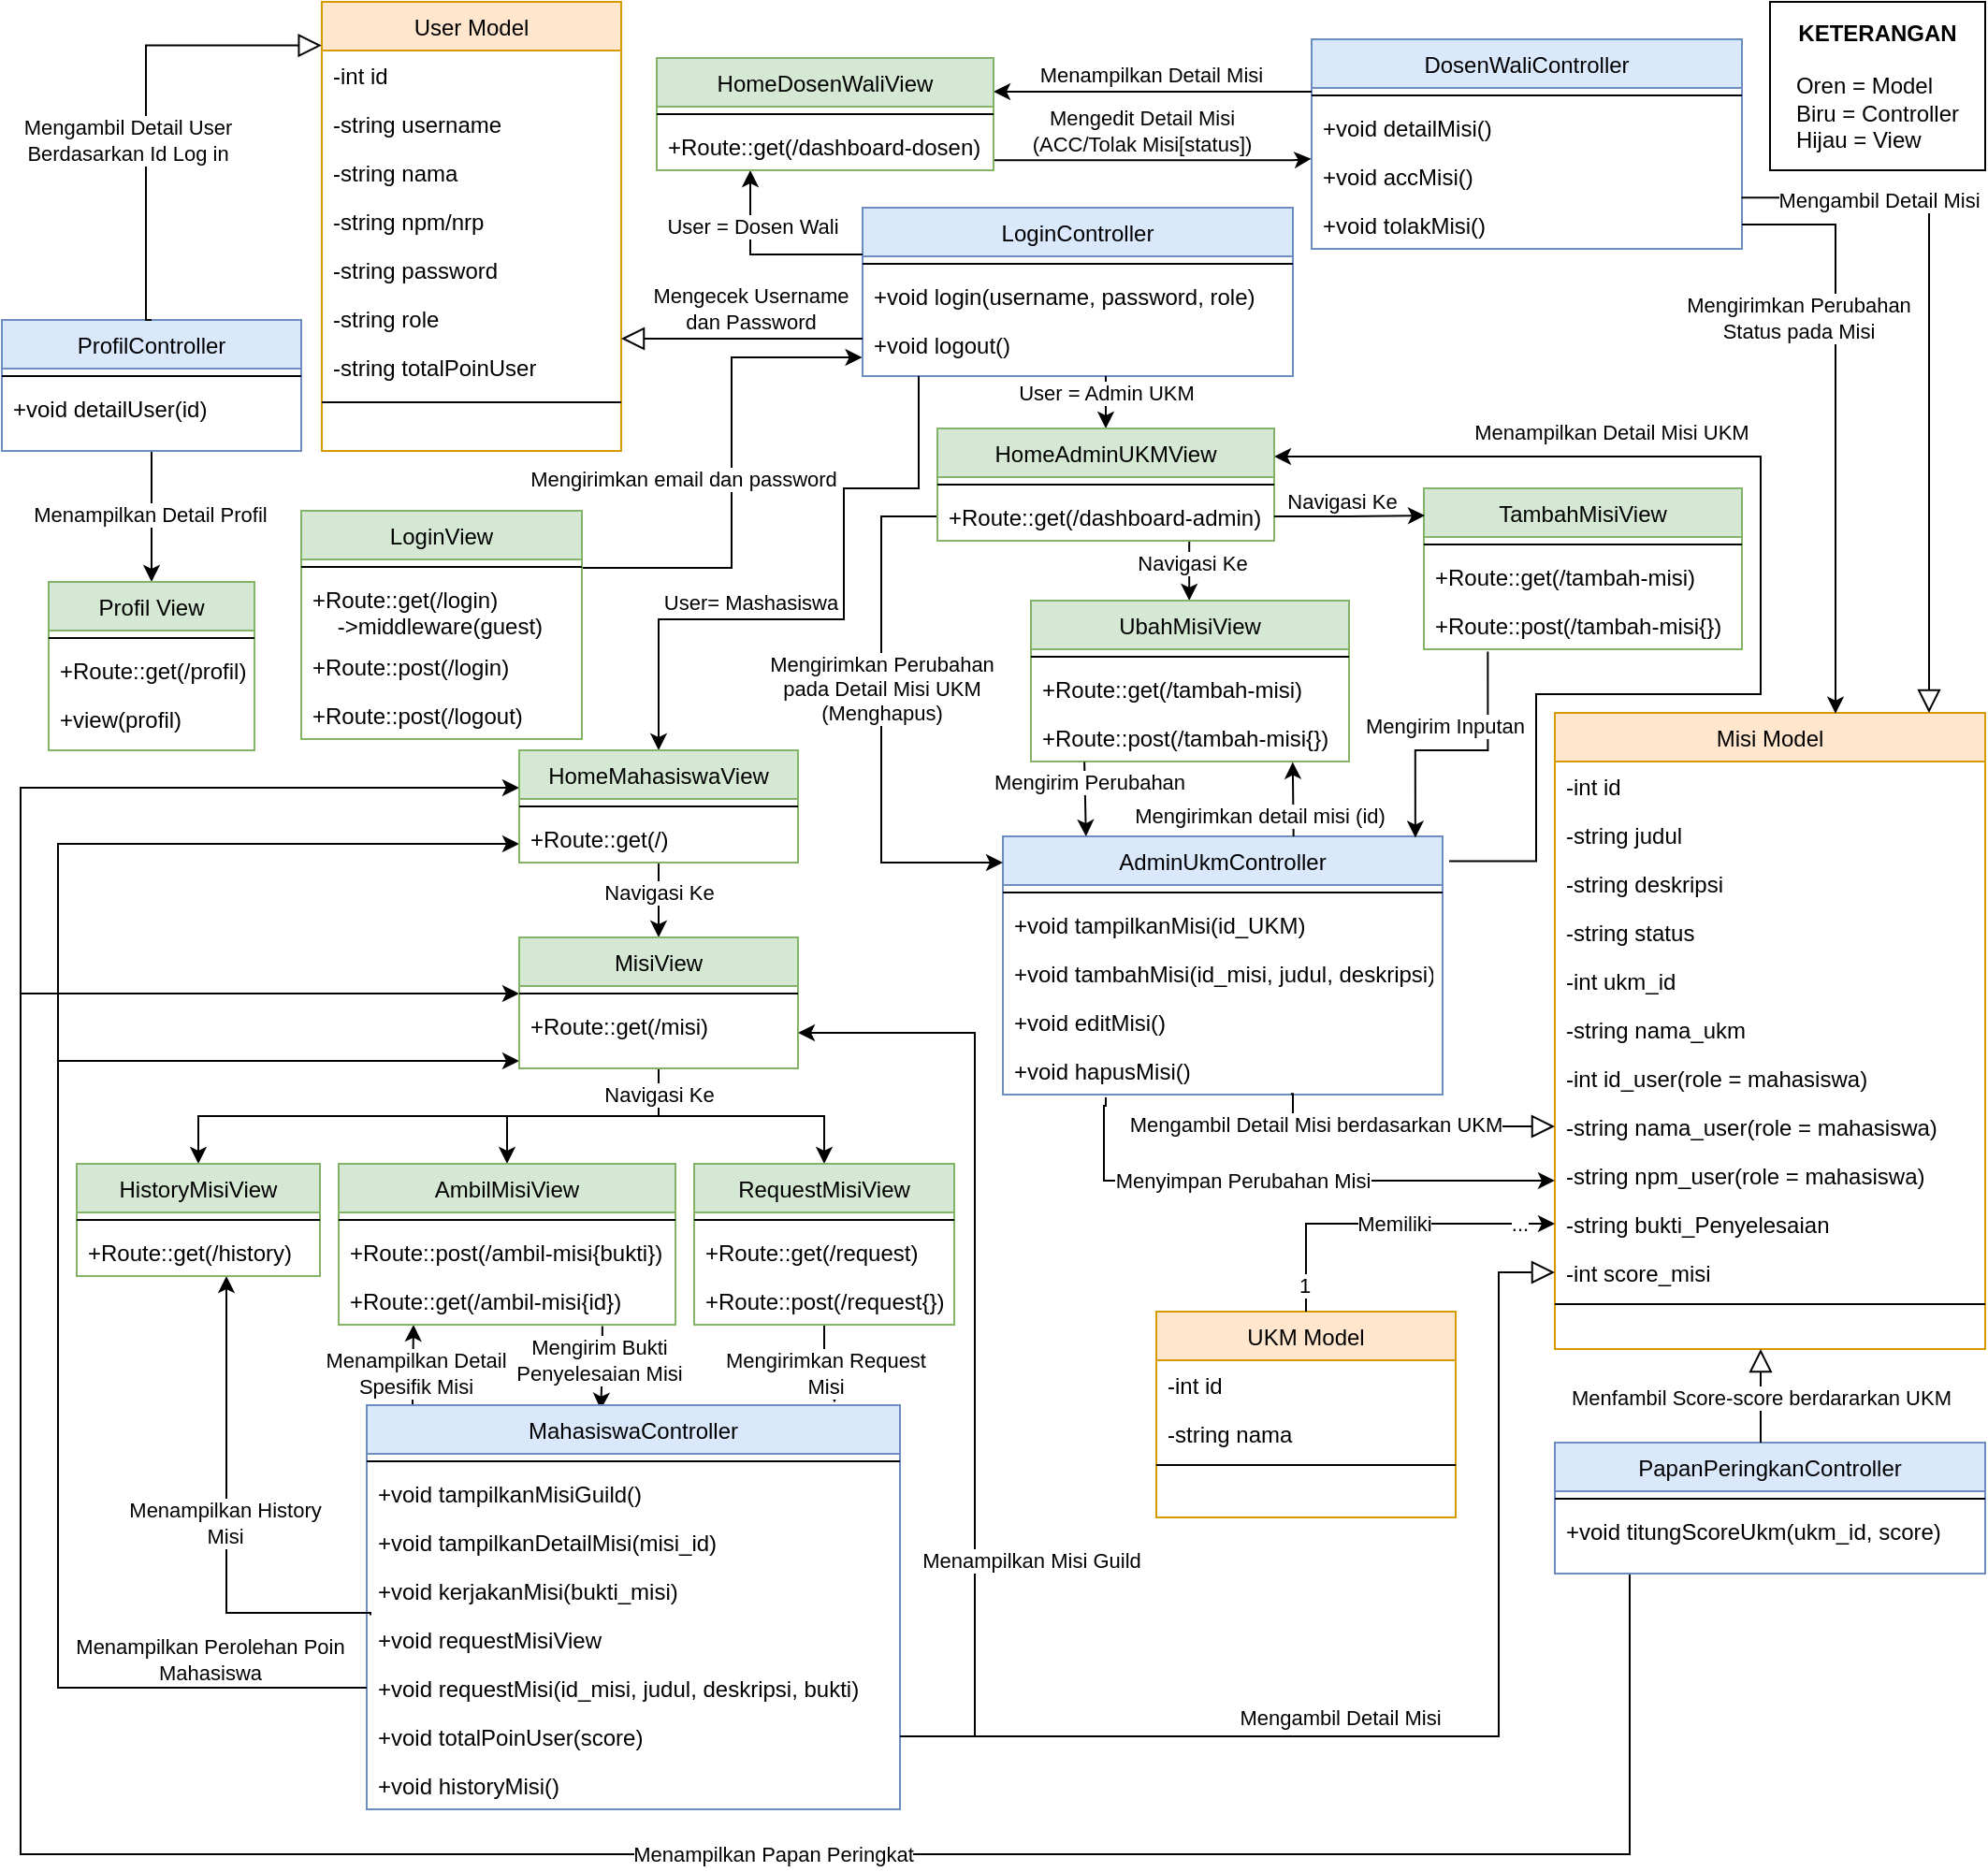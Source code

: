 <mxfile version="24.6.3" type="device">
  <diagram id="C5RBs43oDa-KdzZeNtuy" name="Page-1">
    <mxGraphModel dx="2484" dy="-828" grid="1" gridSize="10" guides="1" tooltips="1" connect="1" arrows="1" fold="1" page="1" pageScale="1" pageWidth="827" pageHeight="1169" math="0" shadow="0">
      <root>
        <mxCell id="WIyWlLk6GJQsqaUBKTNV-0" />
        <mxCell id="WIyWlLk6GJQsqaUBKTNV-1" parent="WIyWlLk6GJQsqaUBKTNV-0" />
        <mxCell id="Df0qAwXKwFI4f-25RdQP-295" style="edgeStyle=orthogonalEdgeStyle;rounded=0;orthogonalLoop=1;jettySize=auto;html=1;entryX=0.439;entryY=0.011;entryDx=0;entryDy=0;exitX=0.783;exitY=1.028;exitDx=0;exitDy=0;exitPerimeter=0;entryPerimeter=0;" parent="WIyWlLk6GJQsqaUBKTNV-1" edge="1" target="Df0qAwXKwFI4f-25RdQP-89" source="k6RSO4q4kQYXokklgoc7-42">
          <mxGeometry relative="1" as="geometry">
            <mxPoint x="-710" y="2041" as="sourcePoint" />
            <mxPoint x="-710" y="2121" as="targetPoint" />
            <Array as="points" />
          </mxGeometry>
        </mxCell>
        <mxCell id="Df0qAwXKwFI4f-25RdQP-303" value="Mengirim Bukti&lt;div&gt;Penyelesaian Misi&lt;/div&gt;" style="edgeLabel;html=1;align=center;verticalAlign=middle;resizable=0;points=[];" parent="Df0qAwXKwFI4f-25RdQP-295" vertex="1" connectable="0">
          <mxGeometry x="-0.06" y="-1" relative="1" as="geometry">
            <mxPoint y="-3" as="offset" />
          </mxGeometry>
        </mxCell>
        <mxCell id="Df0qAwXKwFI4f-25RdQP-300" style="edgeStyle=orthogonalEdgeStyle;rounded=0;orthogonalLoop=1;jettySize=auto;html=1;exitX=0.086;exitY=0.001;exitDx=0;exitDy=0;exitPerimeter=0;" parent="WIyWlLk6GJQsqaUBKTNV-1" source="Df0qAwXKwFI4f-25RdQP-89" target="k6RSO4q4kQYXokklgoc7-42" edge="1">
          <mxGeometry relative="1" as="geometry">
            <mxPoint x="-812.76" y="2041.06" as="targetPoint" />
            <Array as="points">
              <mxPoint x="-811" y="2100" />
              <mxPoint x="-810" y="2100" />
            </Array>
          </mxGeometry>
        </mxCell>
        <mxCell id="Df0qAwXKwFI4f-25RdQP-301" value="Menampilkan Detail&lt;div&gt;Spesifik Misi&lt;/div&gt;" style="edgeLabel;html=1;align=center;verticalAlign=middle;resizable=0;points=[];" parent="Df0qAwXKwFI4f-25RdQP-300" vertex="1" connectable="0">
          <mxGeometry x="0.178" y="-1" relative="1" as="geometry">
            <mxPoint y="8" as="offset" />
          </mxGeometry>
        </mxCell>
        <mxCell id="Df0qAwXKwFI4f-25RdQP-89" value="MahasiswaController" style="swimlane;fontStyle=0;align=center;verticalAlign=top;childLayout=stackLayout;horizontal=1;startSize=26;horizontalStack=0;resizeParent=1;resizeLast=0;collapsible=1;marginBottom=0;rounded=0;shadow=0;strokeWidth=1;fillColor=#DAE8FC;strokeColor=#6C8EBF;" parent="WIyWlLk6GJQsqaUBKTNV-1" vertex="1">
          <mxGeometry x="-835" y="2110" width="285" height="216" as="geometry">
            <mxRectangle x="130" y="380" width="160" height="26" as="alternateBounds" />
          </mxGeometry>
        </mxCell>
        <mxCell id="Df0qAwXKwFI4f-25RdQP-90" value="" style="line;html=1;strokeWidth=1;align=left;verticalAlign=middle;spacingTop=-1;spacingLeft=3;spacingRight=3;rotatable=0;labelPosition=right;points=[];portConstraint=eastwest;" parent="Df0qAwXKwFI4f-25RdQP-89" vertex="1">
          <mxGeometry y="26" width="285" height="8" as="geometry" />
        </mxCell>
        <mxCell id="Df0qAwXKwFI4f-25RdQP-91" value="+void tampilkanMisiGuild()" style="text;align=left;verticalAlign=top;spacingLeft=4;spacingRight=4;overflow=hidden;rotatable=0;points=[[0,0.5],[1,0.5]];portConstraint=eastwest;" parent="Df0qAwXKwFI4f-25RdQP-89" vertex="1">
          <mxGeometry y="34" width="285" height="26" as="geometry" />
        </mxCell>
        <mxCell id="Df0qAwXKwFI4f-25RdQP-302" value="+void tampilkanDetailMisi(misi_id)" style="text;align=left;verticalAlign=top;spacingLeft=4;spacingRight=4;overflow=hidden;rotatable=0;points=[[0,0.5],[1,0.5]];portConstraint=eastwest;" parent="Df0qAwXKwFI4f-25RdQP-89" vertex="1">
          <mxGeometry y="60" width="285" height="26" as="geometry" />
        </mxCell>
        <mxCell id="Df0qAwXKwFI4f-25RdQP-294" value="+void kerjakanMisi(bukti_misi)" style="text;align=left;verticalAlign=top;spacingLeft=4;spacingRight=4;overflow=hidden;rotatable=0;points=[[0,0.5],[1,0.5]];portConstraint=eastwest;" parent="Df0qAwXKwFI4f-25RdQP-89" vertex="1">
          <mxGeometry y="86" width="285" height="26" as="geometry" />
        </mxCell>
        <mxCell id="Df0qAwXKwFI4f-25RdQP-92" value="+void requestMisiView" style="text;align=left;verticalAlign=top;spacingLeft=4;spacingRight=4;overflow=hidden;rotatable=0;points=[[0,0.5],[1,0.5]];portConstraint=eastwest;rounded=0;shadow=0;html=0;" parent="Df0qAwXKwFI4f-25RdQP-89" vertex="1">
          <mxGeometry y="112" width="285" height="26" as="geometry" />
        </mxCell>
        <mxCell id="k6RSO4q4kQYXokklgoc7-44" value="+void requestMisi(id_misi, judul, deskripsi, bukti)" style="text;align=left;verticalAlign=top;spacingLeft=4;spacingRight=4;overflow=hidden;rotatable=0;points=[[0,0.5],[1,0.5]];portConstraint=eastwest;rounded=0;shadow=0;html=0;" vertex="1" parent="Df0qAwXKwFI4f-25RdQP-89">
          <mxGeometry y="138" width="285" height="26" as="geometry" />
        </mxCell>
        <mxCell id="Df0qAwXKwFI4f-25RdQP-93" value="+void totalPoinUser(score)" style="text;align=left;verticalAlign=top;spacingLeft=4;spacingRight=4;overflow=hidden;rotatable=0;points=[[0,0.5],[1,0.5]];portConstraint=eastwest;rounded=0;shadow=0;html=0;" parent="Df0qAwXKwFI4f-25RdQP-89" vertex="1">
          <mxGeometry y="164" width="285" height="26" as="geometry" />
        </mxCell>
        <mxCell id="Df0qAwXKwFI4f-25RdQP-103" value="+void historyMisi()" style="text;align=left;verticalAlign=top;spacingLeft=4;spacingRight=4;overflow=hidden;rotatable=0;points=[[0,0.5],[1,0.5]];portConstraint=eastwest;rounded=0;shadow=0;html=0;" parent="Df0qAwXKwFI4f-25RdQP-89" vertex="1">
          <mxGeometry y="190" width="285" height="26" as="geometry" />
        </mxCell>
        <mxCell id="Df0qAwXKwFI4f-25RdQP-158" value="Misi Model" style="swimlane;fontStyle=0;align=center;verticalAlign=top;childLayout=stackLayout;horizontal=1;startSize=26;horizontalStack=0;resizeParent=1;resizeLast=0;collapsible=1;marginBottom=0;rounded=0;shadow=0;strokeWidth=1;fillColor=#FFE6CC;strokeColor=#D79B00;" parent="WIyWlLk6GJQsqaUBKTNV-1" vertex="1">
          <mxGeometry x="-200" y="1740" width="230" height="340" as="geometry">
            <mxRectangle x="-200" y="1740" width="160" height="26" as="alternateBounds" />
          </mxGeometry>
        </mxCell>
        <mxCell id="Df0qAwXKwFI4f-25RdQP-159" value="-int id" style="text;align=left;verticalAlign=top;spacingLeft=4;spacingRight=4;overflow=hidden;rotatable=0;points=[[0,0.5],[1,0.5]];portConstraint=eastwest;" parent="Df0qAwXKwFI4f-25RdQP-158" vertex="1">
          <mxGeometry y="26" width="230" height="26" as="geometry" />
        </mxCell>
        <mxCell id="Df0qAwXKwFI4f-25RdQP-160" value="-string judul" style="text;align=left;verticalAlign=top;spacingLeft=4;spacingRight=4;overflow=hidden;rotatable=0;points=[[0,0.5],[1,0.5]];portConstraint=eastwest;rounded=0;shadow=0;html=0;" parent="Df0qAwXKwFI4f-25RdQP-158" vertex="1">
          <mxGeometry y="52" width="230" height="26" as="geometry" />
        </mxCell>
        <mxCell id="Df0qAwXKwFI4f-25RdQP-161" value="-string deskripsi" style="text;align=left;verticalAlign=top;spacingLeft=4;spacingRight=4;overflow=hidden;rotatable=0;points=[[0,0.5],[1,0.5]];portConstraint=eastwest;rounded=0;shadow=0;html=0;" parent="Df0qAwXKwFI4f-25RdQP-158" vertex="1">
          <mxGeometry y="78" width="230" height="26" as="geometry" />
        </mxCell>
        <mxCell id="Df0qAwXKwFI4f-25RdQP-162" value="-string status" style="text;align=left;verticalAlign=top;spacingLeft=4;spacingRight=4;overflow=hidden;rotatable=0;points=[[0,0.5],[1,0.5]];portConstraint=eastwest;rounded=0;shadow=0;html=0;" parent="Df0qAwXKwFI4f-25RdQP-158" vertex="1">
          <mxGeometry y="104" width="230" height="26" as="geometry" />
        </mxCell>
        <mxCell id="Df0qAwXKwFI4f-25RdQP-163" value="-int ukm_id" style="text;align=left;verticalAlign=top;spacingLeft=4;spacingRight=4;overflow=hidden;rotatable=0;points=[[0,0.5],[1,0.5]];portConstraint=eastwest;rounded=0;shadow=0;html=0;" parent="Df0qAwXKwFI4f-25RdQP-158" vertex="1">
          <mxGeometry y="130" width="230" height="26" as="geometry" />
        </mxCell>
        <mxCell id="Df0qAwXKwFI4f-25RdQP-164" value="-string nama_ukm" style="text;align=left;verticalAlign=top;spacingLeft=4;spacingRight=4;overflow=hidden;rotatable=0;points=[[0,0.5],[1,0.5]];portConstraint=eastwest;rounded=0;shadow=0;html=0;" parent="Df0qAwXKwFI4f-25RdQP-158" vertex="1">
          <mxGeometry y="156" width="230" height="26" as="geometry" />
        </mxCell>
        <mxCell id="Df0qAwXKwFI4f-25RdQP-165" value="-int id_user(role = mahasiswa)" style="text;align=left;verticalAlign=top;spacingLeft=4;spacingRight=4;overflow=hidden;rotatable=0;points=[[0,0.5],[1,0.5]];portConstraint=eastwest;rounded=0;shadow=0;html=0;" parent="Df0qAwXKwFI4f-25RdQP-158" vertex="1">
          <mxGeometry y="182" width="230" height="26" as="geometry" />
        </mxCell>
        <mxCell id="Df0qAwXKwFI4f-25RdQP-166" value="-string nama_user(role = mahasiswa)" style="text;align=left;verticalAlign=top;spacingLeft=4;spacingRight=4;overflow=hidden;rotatable=0;points=[[0,0.5],[1,0.5]];portConstraint=eastwest;rounded=0;shadow=0;html=0;" parent="Df0qAwXKwFI4f-25RdQP-158" vertex="1">
          <mxGeometry y="208" width="230" height="26" as="geometry" />
        </mxCell>
        <mxCell id="Df0qAwXKwFI4f-25RdQP-167" value="-string npm_user(role = mahasiswa)" style="text;align=left;verticalAlign=top;spacingLeft=4;spacingRight=4;overflow=hidden;rotatable=0;points=[[0,0.5],[1,0.5]];portConstraint=eastwest;rounded=0;shadow=0;html=0;" parent="Df0qAwXKwFI4f-25RdQP-158" vertex="1">
          <mxGeometry y="234" width="230" height="26" as="geometry" />
        </mxCell>
        <mxCell id="Df0qAwXKwFI4f-25RdQP-168" value="-string bukti_Penyelesaian" style="text;align=left;verticalAlign=top;spacingLeft=4;spacingRight=4;overflow=hidden;rotatable=0;points=[[0,0.5],[1,0.5]];portConstraint=eastwest;rounded=0;shadow=0;html=0;" parent="Df0qAwXKwFI4f-25RdQP-158" vertex="1">
          <mxGeometry y="260" width="230" height="26" as="geometry" />
        </mxCell>
        <mxCell id="Df0qAwXKwFI4f-25RdQP-169" value="-int score_misi" style="text;align=left;verticalAlign=top;spacingLeft=4;spacingRight=4;overflow=hidden;rotatable=0;points=[[0,0.5],[1,0.5]];portConstraint=eastwest;rounded=0;shadow=0;html=0;" parent="Df0qAwXKwFI4f-25RdQP-158" vertex="1">
          <mxGeometry y="286" width="230" height="26" as="geometry" />
        </mxCell>
        <mxCell id="Df0qAwXKwFI4f-25RdQP-170" value="" style="line;html=1;strokeWidth=1;align=left;verticalAlign=middle;spacingTop=-1;spacingLeft=3;spacingRight=3;rotatable=0;labelPosition=right;points=[];portConstraint=eastwest;" parent="Df0qAwXKwFI4f-25RdQP-158" vertex="1">
          <mxGeometry y="312" width="230" height="8" as="geometry" />
        </mxCell>
        <mxCell id="Df0qAwXKwFI4f-25RdQP-171" value="User Model" style="swimlane;fontStyle=0;align=center;verticalAlign=top;childLayout=stackLayout;horizontal=1;startSize=26;horizontalStack=0;resizeParent=1;resizeLast=0;collapsible=1;marginBottom=0;rounded=0;shadow=0;strokeWidth=1;fillColor=#FFE6CC;strokeColor=#D79B00;" parent="WIyWlLk6GJQsqaUBKTNV-1" vertex="1">
          <mxGeometry x="-859" y="1360" width="160" height="240" as="geometry">
            <mxRectangle x="-859" y="1360" width="160" height="26" as="alternateBounds" />
          </mxGeometry>
        </mxCell>
        <mxCell id="Df0qAwXKwFI4f-25RdQP-172" value="-int id" style="text;align=left;verticalAlign=top;spacingLeft=4;spacingRight=4;overflow=hidden;rotatable=0;points=[[0,0.5],[1,0.5]];portConstraint=eastwest;" parent="Df0qAwXKwFI4f-25RdQP-171" vertex="1">
          <mxGeometry y="26" width="160" height="26" as="geometry" />
        </mxCell>
        <mxCell id="Df0qAwXKwFI4f-25RdQP-173" value="-string username" style="text;align=left;verticalAlign=top;spacingLeft=4;spacingRight=4;overflow=hidden;rotatable=0;points=[[0,0.5],[1,0.5]];portConstraint=eastwest;rounded=0;shadow=0;html=0;" parent="Df0qAwXKwFI4f-25RdQP-171" vertex="1">
          <mxGeometry y="52" width="160" height="26" as="geometry" />
        </mxCell>
        <mxCell id="Df0qAwXKwFI4f-25RdQP-174" value="-string nama" style="text;align=left;verticalAlign=top;spacingLeft=4;spacingRight=4;overflow=hidden;rotatable=0;points=[[0,0.5],[1,0.5]];portConstraint=eastwest;rounded=0;shadow=0;html=0;" parent="Df0qAwXKwFI4f-25RdQP-171" vertex="1">
          <mxGeometry y="78" width="160" height="26" as="geometry" />
        </mxCell>
        <mxCell id="Df0qAwXKwFI4f-25RdQP-175" value="-string npm/nrp" style="text;align=left;verticalAlign=top;spacingLeft=4;spacingRight=4;overflow=hidden;rotatable=0;points=[[0,0.5],[1,0.5]];portConstraint=eastwest;rounded=0;shadow=0;html=0;" parent="Df0qAwXKwFI4f-25RdQP-171" vertex="1">
          <mxGeometry y="104" width="160" height="26" as="geometry" />
        </mxCell>
        <mxCell id="Df0qAwXKwFI4f-25RdQP-176" value="-string password" style="text;align=left;verticalAlign=top;spacingLeft=4;spacingRight=4;overflow=hidden;rotatable=0;points=[[0,0.5],[1,0.5]];portConstraint=eastwest;rounded=0;shadow=0;html=0;" parent="Df0qAwXKwFI4f-25RdQP-171" vertex="1">
          <mxGeometry y="130" width="160" height="26" as="geometry" />
        </mxCell>
        <mxCell id="Df0qAwXKwFI4f-25RdQP-177" value="-string role" style="text;align=left;verticalAlign=top;spacingLeft=4;spacingRight=4;overflow=hidden;rotatable=0;points=[[0,0.5],[1,0.5]];portConstraint=eastwest;rounded=0;shadow=0;html=0;" parent="Df0qAwXKwFI4f-25RdQP-171" vertex="1">
          <mxGeometry y="156" width="160" height="26" as="geometry" />
        </mxCell>
        <mxCell id="Df0qAwXKwFI4f-25RdQP-178" value="-string totalPoinUser" style="text;align=left;verticalAlign=top;spacingLeft=4;spacingRight=4;overflow=hidden;rotatable=0;points=[[0,0.5],[1,0.5]];portConstraint=eastwest;rounded=0;shadow=0;html=0;" parent="Df0qAwXKwFI4f-25RdQP-171" vertex="1">
          <mxGeometry y="182" width="160" height="26" as="geometry" />
        </mxCell>
        <mxCell id="Df0qAwXKwFI4f-25RdQP-179" value="" style="line;html=1;strokeWidth=1;align=left;verticalAlign=middle;spacingTop=-1;spacingLeft=3;spacingRight=3;rotatable=0;labelPosition=right;points=[];portConstraint=eastwest;fillColor=#FF8000;" parent="Df0qAwXKwFI4f-25RdQP-171" vertex="1">
          <mxGeometry y="208" width="160" height="12" as="geometry" />
        </mxCell>
        <mxCell id="Df0qAwXKwFI4f-25RdQP-180" style="edgeStyle=orthogonalEdgeStyle;rounded=0;orthogonalLoop=1;jettySize=auto;html=1;exitX=1;exitY=0.25;exitDx=0;exitDy=0;entryX=-0.001;entryY=0.789;entryDx=0;entryDy=0;entryPerimeter=0;" parent="WIyWlLk6GJQsqaUBKTNV-1" source="k6RSO4q4kQYXokklgoc7-0" target="Df0qAwXKwFI4f-25RdQP-189" edge="1">
          <mxGeometry relative="1" as="geometry">
            <mxPoint x="-739" y="1700" as="sourcePoint" />
            <Array as="points">
              <mxPoint x="-640" y="1662" />
              <mxPoint x="-640" y="1550" />
              <mxPoint x="-570" y="1550" />
            </Array>
          </mxGeometry>
        </mxCell>
        <mxCell id="Df0qAwXKwFI4f-25RdQP-181" value="Mengirimkan email dan password" style="edgeLabel;html=1;align=center;verticalAlign=middle;resizable=0;points=[];" parent="Df0qAwXKwFI4f-25RdQP-180" vertex="1" connectable="0">
          <mxGeometry x="-0.017" y="-1" relative="1" as="geometry">
            <mxPoint x="-27" y="1" as="offset" />
          </mxGeometry>
        </mxCell>
        <mxCell id="Df0qAwXKwFI4f-25RdQP-186" value="LoginController" style="swimlane;fontStyle=0;align=center;verticalAlign=top;childLayout=stackLayout;horizontal=1;startSize=26;horizontalStack=0;resizeParent=1;resizeLast=0;collapsible=1;marginBottom=0;rounded=0;shadow=0;strokeWidth=1;fillColor=#DAE8FC;strokeColor=#6C8EBF;" parent="WIyWlLk6GJQsqaUBKTNV-1" vertex="1">
          <mxGeometry x="-570" y="1470" width="230" height="90" as="geometry">
            <mxRectangle x="130" y="380" width="160" height="26" as="alternateBounds" />
          </mxGeometry>
        </mxCell>
        <mxCell id="Df0qAwXKwFI4f-25RdQP-187" value="" style="line;html=1;strokeWidth=1;align=left;verticalAlign=middle;spacingTop=-1;spacingLeft=3;spacingRight=3;rotatable=0;labelPosition=right;points=[];portConstraint=eastwest;" parent="Df0qAwXKwFI4f-25RdQP-186" vertex="1">
          <mxGeometry y="26" width="230" height="8" as="geometry" />
        </mxCell>
        <mxCell id="Df0qAwXKwFI4f-25RdQP-188" value="+void login(username, password, role)" style="text;align=left;verticalAlign=top;spacingLeft=4;spacingRight=4;overflow=hidden;rotatable=0;points=[[0,0.5],[1,0.5]];portConstraint=eastwest;" parent="Df0qAwXKwFI4f-25RdQP-186" vertex="1">
          <mxGeometry y="34" width="230" height="26" as="geometry" />
        </mxCell>
        <mxCell id="Df0qAwXKwFI4f-25RdQP-189" value="+void logout()" style="text;align=left;verticalAlign=top;spacingLeft=4;spacingRight=4;overflow=hidden;rotatable=0;points=[[0,0.5],[1,0.5]];portConstraint=eastwest;rounded=0;shadow=0;html=0;" parent="Df0qAwXKwFI4f-25RdQP-186" vertex="1">
          <mxGeometry y="60" width="230" height="26" as="geometry" />
        </mxCell>
        <mxCell id="Df0qAwXKwFI4f-25RdQP-190" value="" style="endArrow=block;endSize=10;endFill=0;shadow=0;strokeWidth=1;rounded=0;curved=0;edgeStyle=elbowEdgeStyle;elbow=vertical;" parent="WIyWlLk6GJQsqaUBKTNV-1" source="Df0qAwXKwFI4f-25RdQP-186" target="Df0qAwXKwFI4f-25RdQP-171" edge="1">
          <mxGeometry width="160" relative="1" as="geometry">
            <mxPoint x="-562.3" y="1517.568" as="sourcePoint" />
            <mxPoint x="-699" y="1530" as="targetPoint" />
            <Array as="points">
              <mxPoint x="-620" y="1540" />
            </Array>
          </mxGeometry>
        </mxCell>
        <mxCell id="Df0qAwXKwFI4f-25RdQP-191" value="Mengecek Username&lt;br&gt;&lt;div&gt;dan Password&lt;/div&gt;" style="edgeLabel;html=1;align=center;verticalAlign=middle;resizable=0;points=[];" parent="Df0qAwXKwFI4f-25RdQP-190" vertex="1" connectable="0">
          <mxGeometry x="-0.119" relative="1" as="geometry">
            <mxPoint x="-3" y="-16" as="offset" />
          </mxGeometry>
        </mxCell>
        <mxCell id="Df0qAwXKwFI4f-25RdQP-194" style="edgeStyle=orthogonalEdgeStyle;rounded=0;orthogonalLoop=1;jettySize=auto;html=1;" parent="WIyWlLk6GJQsqaUBKTNV-1" source="Df0qAwXKwFI4f-25RdQP-186" target="k6RSO4q4kQYXokklgoc7-24" edge="1">
          <mxGeometry relative="1" as="geometry">
            <mxPoint x="-589.76" y="1494.83" as="sourcePoint" />
            <mxPoint x="-629.96" y="1450" as="targetPoint" />
            <Array as="points">
              <mxPoint x="-630" y="1495" />
            </Array>
          </mxGeometry>
        </mxCell>
        <mxCell id="Df0qAwXKwFI4f-25RdQP-195" value="User = Dosen Wali" style="edgeLabel;html=1;align=center;verticalAlign=middle;resizable=0;points=[];" parent="Df0qAwXKwFI4f-25RdQP-194" vertex="1" connectable="0">
          <mxGeometry x="-0.102" y="-4" relative="1" as="geometry">
            <mxPoint x="-12" y="-11" as="offset" />
          </mxGeometry>
        </mxCell>
        <mxCell id="Df0qAwXKwFI4f-25RdQP-196" value="DosenWaliController" style="swimlane;fontStyle=0;align=center;verticalAlign=top;childLayout=stackLayout;horizontal=1;startSize=26;horizontalStack=0;resizeParent=1;resizeLast=0;collapsible=1;marginBottom=0;rounded=0;shadow=0;strokeWidth=1;fillColor=#DAE8FC;strokeColor=#6C8EBF;" parent="WIyWlLk6GJQsqaUBKTNV-1" vertex="1">
          <mxGeometry x="-330" y="1380" width="230" height="112" as="geometry">
            <mxRectangle x="130" y="380" width="160" height="26" as="alternateBounds" />
          </mxGeometry>
        </mxCell>
        <mxCell id="Df0qAwXKwFI4f-25RdQP-197" value="" style="line;html=1;strokeWidth=1;align=left;verticalAlign=middle;spacingTop=-1;spacingLeft=3;spacingRight=3;rotatable=0;labelPosition=right;points=[];portConstraint=eastwest;" parent="Df0qAwXKwFI4f-25RdQP-196" vertex="1">
          <mxGeometry y="26" width="230" height="8" as="geometry" />
        </mxCell>
        <mxCell id="Df0qAwXKwFI4f-25RdQP-198" value="+void detailMisi()" style="text;align=left;verticalAlign=top;spacingLeft=4;spacingRight=4;overflow=hidden;rotatable=0;points=[[0,0.5],[1,0.5]];portConstraint=eastwest;" parent="Df0qAwXKwFI4f-25RdQP-196" vertex="1">
          <mxGeometry y="34" width="230" height="26" as="geometry" />
        </mxCell>
        <mxCell id="Df0qAwXKwFI4f-25RdQP-199" value="+void accMisi()" style="text;align=left;verticalAlign=top;spacingLeft=4;spacingRight=4;overflow=hidden;rotatable=0;points=[[0,0.5],[1,0.5]];portConstraint=eastwest;" parent="Df0qAwXKwFI4f-25RdQP-196" vertex="1">
          <mxGeometry y="60" width="230" height="26" as="geometry" />
        </mxCell>
        <mxCell id="Df0qAwXKwFI4f-25RdQP-200" value="+void tolakMisi()" style="text;align=left;verticalAlign=top;spacingLeft=4;spacingRight=4;overflow=hidden;rotatable=0;points=[[0,0.5],[1,0.5]];portConstraint=eastwest;rounded=0;shadow=0;html=0;" parent="Df0qAwXKwFI4f-25RdQP-196" vertex="1">
          <mxGeometry y="86" width="230" height="26" as="geometry" />
        </mxCell>
        <mxCell id="Df0qAwXKwFI4f-25RdQP-201" value="" style="endArrow=block;endSize=10;endFill=0;shadow=0;strokeWidth=1;rounded=0;curved=0;edgeStyle=elbowEdgeStyle;elbow=horizontal;exitX=0.999;exitY=-0.052;exitDx=0;exitDy=0;exitPerimeter=0;" parent="WIyWlLk6GJQsqaUBKTNV-1" source="Df0qAwXKwFI4f-25RdQP-200" target="Df0qAwXKwFI4f-25RdQP-158" edge="1">
          <mxGeometry width="160" relative="1" as="geometry">
            <mxPoint x="-145.06" y="1426.48" as="sourcePoint" />
            <mxPoint x="-50" y="1590" as="targetPoint" />
            <Array as="points">
              <mxPoint y="1590" />
            </Array>
          </mxGeometry>
        </mxCell>
        <mxCell id="Df0qAwXKwFI4f-25RdQP-202" value="Mengambil Detail Misi" style="edgeLabel;html=1;align=center;verticalAlign=middle;resizable=0;points=[];" parent="Df0qAwXKwFI4f-25RdQP-201" vertex="1" connectable="0">
          <mxGeometry x="-0.119" relative="1" as="geometry">
            <mxPoint x="-27" y="-64" as="offset" />
          </mxGeometry>
        </mxCell>
        <mxCell id="Df0qAwXKwFI4f-25RdQP-203" style="edgeStyle=orthogonalEdgeStyle;rounded=0;orthogonalLoop=1;jettySize=auto;html=1;exitX=0;exitY=0.25;exitDx=0;exitDy=0;" parent="WIyWlLk6GJQsqaUBKTNV-1" source="Df0qAwXKwFI4f-25RdQP-196" target="k6RSO4q4kQYXokklgoc7-24" edge="1">
          <mxGeometry relative="1" as="geometry">
            <mxPoint x="-540" y="1415" as="targetPoint" />
            <mxPoint x="-390" y="1415" as="sourcePoint" />
            <Array as="points">
              <mxPoint x="-460" y="1408" />
              <mxPoint x="-460" y="1408" />
            </Array>
          </mxGeometry>
        </mxCell>
        <mxCell id="Df0qAwXKwFI4f-25RdQP-204" value="Menampilkan Detail Misi" style="edgeLabel;html=1;align=center;verticalAlign=middle;resizable=0;points=[];" parent="Df0qAwXKwFI4f-25RdQP-203" vertex="1" connectable="0">
          <mxGeometry x="0.245" y="1" relative="1" as="geometry">
            <mxPoint x="20" y="-10" as="offset" />
          </mxGeometry>
        </mxCell>
        <mxCell id="Df0qAwXKwFI4f-25RdQP-205" style="edgeStyle=orthogonalEdgeStyle;rounded=0;orthogonalLoop=1;jettySize=auto;html=1;exitX=1;exitY=0.791;exitDx=0;exitDy=0;exitPerimeter=0;entryX=-0.001;entryY=0.151;entryDx=0;entryDy=0;entryPerimeter=0;" parent="WIyWlLk6GJQsqaUBKTNV-1" source="k6RSO4q4kQYXokklgoc7-26" target="Df0qAwXKwFI4f-25RdQP-199" edge="1">
          <mxGeometry relative="1" as="geometry">
            <mxPoint x="-499.28" y="1450.202" as="sourcePoint" />
            <mxPoint x="-330" y="1450" as="targetPoint" />
            <Array as="points">
              <mxPoint x="-340" y="1445" />
              <mxPoint x="-330" y="1444" />
            </Array>
          </mxGeometry>
        </mxCell>
        <mxCell id="Df0qAwXKwFI4f-25RdQP-206" value="Mengedit Detail Misi&lt;div&gt;(ACC/Tolak Misi[status])&lt;/div&gt;" style="edgeLabel;html=1;align=center;verticalAlign=middle;resizable=0;points=[];" parent="Df0qAwXKwFI4f-25RdQP-205" vertex="1" connectable="0">
          <mxGeometry x="-0.292" y="1" relative="1" as="geometry">
            <mxPoint x="19" y="-15" as="offset" />
          </mxGeometry>
        </mxCell>
        <mxCell id="Df0qAwXKwFI4f-25RdQP-207" style="edgeStyle=orthogonalEdgeStyle;rounded=0;orthogonalLoop=1;jettySize=auto;html=1;entryX=0.216;entryY=0.001;entryDx=0;entryDy=0;entryPerimeter=0;exitX=1;exitY=0.5;exitDx=0;exitDy=0;" parent="WIyWlLk6GJQsqaUBKTNV-1" edge="1" source="Df0qAwXKwFI4f-25RdQP-200">
          <mxGeometry relative="1" as="geometry">
            <mxPoint x="-49.68" y="1492" as="sourcePoint" />
            <mxPoint x="-50.0" y="1740.34" as="targetPoint" />
            <Array as="points">
              <mxPoint x="-50" y="1479" />
            </Array>
          </mxGeometry>
        </mxCell>
        <mxCell id="Df0qAwXKwFI4f-25RdQP-208" value="Mengirimkan Perubahan&lt;div&gt;Status pada Misi&lt;/div&gt;" style="edgeLabel;html=1;align=center;verticalAlign=middle;resizable=0;points=[];" parent="Df0qAwXKwFI4f-25RdQP-207" vertex="1" connectable="0">
          <mxGeometry x="0.001" relative="1" as="geometry">
            <mxPoint x="-20" y="-56" as="offset" />
          </mxGeometry>
        </mxCell>
        <mxCell id="Df0qAwXKwFI4f-25RdQP-229" style="edgeStyle=orthogonalEdgeStyle;rounded=0;orthogonalLoop=1;jettySize=auto;html=1;entryX=0.5;entryY=0;entryDx=0;entryDy=0;" parent="WIyWlLk6GJQsqaUBKTNV-1" target="k6RSO4q4kQYXokklgoc7-17" edge="1" source="Df0qAwXKwFI4f-25RdQP-186">
          <mxGeometry relative="1" as="geometry">
            <mxPoint x="-439" y="1620" as="sourcePoint" />
            <mxPoint x="-380" y="1670" as="targetPoint" />
            <Array as="points">
              <mxPoint x="-440" y="1580" />
              <mxPoint x="-440" y="1580" />
            </Array>
          </mxGeometry>
        </mxCell>
        <mxCell id="Df0qAwXKwFI4f-25RdQP-230" value="User = Admin UKM" style="edgeLabel;html=1;align=center;verticalAlign=middle;resizable=0;points=[];" parent="Df0qAwXKwFI4f-25RdQP-229" vertex="1" connectable="0">
          <mxGeometry x="-0.51" y="-1" relative="1" as="geometry">
            <mxPoint x="1" y="2" as="offset" />
          </mxGeometry>
        </mxCell>
        <mxCell id="Df0qAwXKwFI4f-25RdQP-233" value="AdminUkmController" style="swimlane;fontStyle=0;align=center;verticalAlign=top;childLayout=stackLayout;horizontal=1;startSize=26;horizontalStack=0;resizeParent=1;resizeLast=0;collapsible=1;marginBottom=0;rounded=0;shadow=0;strokeWidth=1;fillColor=#DAE8FC;strokeColor=#6C8EBF;" parent="WIyWlLk6GJQsqaUBKTNV-1" vertex="1">
          <mxGeometry x="-495" y="1806" width="235" height="138" as="geometry">
            <mxRectangle x="130" y="380" width="160" height="26" as="alternateBounds" />
          </mxGeometry>
        </mxCell>
        <mxCell id="Df0qAwXKwFI4f-25RdQP-234" value="" style="line;html=1;strokeWidth=1;align=left;verticalAlign=middle;spacingTop=-1;spacingLeft=3;spacingRight=3;rotatable=0;labelPosition=right;points=[];portConstraint=eastwest;" parent="Df0qAwXKwFI4f-25RdQP-233" vertex="1">
          <mxGeometry y="26" width="235" height="8" as="geometry" />
        </mxCell>
        <mxCell id="Df0qAwXKwFI4f-25RdQP-235" value="+void tampilkanMisi(id_UKM)" style="text;align=left;verticalAlign=top;spacingLeft=4;spacingRight=4;overflow=hidden;rotatable=0;points=[[0,0.5],[1,0.5]];portConstraint=eastwest;" parent="Df0qAwXKwFI4f-25RdQP-233" vertex="1">
          <mxGeometry y="34" width="235" height="26" as="geometry" />
        </mxCell>
        <mxCell id="Df0qAwXKwFI4f-25RdQP-236" value="+void tambahMisi(id_misi, judul, deskripsi)" style="text;align=left;verticalAlign=top;spacingLeft=4;spacingRight=4;overflow=hidden;rotatable=0;points=[[0,0.5],[1,0.5]];portConstraint=eastwest;" parent="Df0qAwXKwFI4f-25RdQP-233" vertex="1">
          <mxGeometry y="60" width="235" height="26" as="geometry" />
        </mxCell>
        <mxCell id="Df0qAwXKwFI4f-25RdQP-237" value="+void editMisi()" style="text;align=left;verticalAlign=top;spacingLeft=4;spacingRight=4;overflow=hidden;rotatable=0;points=[[0,0.5],[1,0.5]];portConstraint=eastwest;rounded=0;shadow=0;html=0;" parent="Df0qAwXKwFI4f-25RdQP-233" vertex="1">
          <mxGeometry y="86" width="235" height="26" as="geometry" />
        </mxCell>
        <mxCell id="Df0qAwXKwFI4f-25RdQP-238" value="+void hapusMisi()" style="text;align=left;verticalAlign=top;spacingLeft=4;spacingRight=4;overflow=hidden;rotatable=0;points=[[0,0.5],[1,0.5]];portConstraint=eastwest;rounded=0;shadow=0;html=0;" parent="Df0qAwXKwFI4f-25RdQP-233" vertex="1">
          <mxGeometry y="112" width="235" height="26" as="geometry" />
        </mxCell>
        <mxCell id="Df0qAwXKwFI4f-25RdQP-245" style="edgeStyle=orthogonalEdgeStyle;rounded=0;orthogonalLoop=1;jettySize=auto;html=1;exitX=0.234;exitY=1.058;exitDx=0;exitDy=0;exitPerimeter=0;entryX=0;entryY=0.615;entryDx=0;entryDy=0;entryPerimeter=0;" parent="WIyWlLk6GJQsqaUBKTNV-1" source="Df0qAwXKwFI4f-25RdQP-238" target="Df0qAwXKwFI4f-25RdQP-167" edge="1">
          <mxGeometry relative="1" as="geometry">
            <mxPoint x="-210" y="1980" as="targetPoint" />
            <mxPoint x="-382.5" y="2171" as="sourcePoint" />
            <Array as="points">
              <mxPoint x="-440" y="1950" />
              <mxPoint x="-441" y="1950" />
              <mxPoint x="-441" y="1990" />
            </Array>
          </mxGeometry>
        </mxCell>
        <mxCell id="Df0qAwXKwFI4f-25RdQP-246" value="Menyimpan Perubahan Misi" style="edgeLabel;html=1;align=center;verticalAlign=middle;resizable=0;points=[];" parent="Df0qAwXKwFI4f-25RdQP-245" vertex="1" connectable="0">
          <mxGeometry x="0.554" y="-3" relative="1" as="geometry">
            <mxPoint x="-103" y="-3" as="offset" />
          </mxGeometry>
        </mxCell>
        <mxCell id="Df0qAwXKwFI4f-25RdQP-247" value="" style="endArrow=block;endSize=10;endFill=0;shadow=0;strokeWidth=1;rounded=0;curved=0;edgeStyle=elbowEdgeStyle;elbow=horizontal;entryX=0;entryY=0.5;entryDx=0;entryDy=0;exitX=0.655;exitY=0.987;exitDx=0;exitDy=0;exitPerimeter=0;" parent="WIyWlLk6GJQsqaUBKTNV-1" source="Df0qAwXKwFI4f-25RdQP-238" target="Df0qAwXKwFI4f-25RdQP-166" edge="1">
          <mxGeometry width="160" relative="1" as="geometry">
            <mxPoint x="-330" y="2000" as="sourcePoint" />
            <mxPoint x="-200" y="2029.82" as="targetPoint" />
            <Array as="points">
              <mxPoint x="-340" y="1960" />
            </Array>
          </mxGeometry>
        </mxCell>
        <mxCell id="Df0qAwXKwFI4f-25RdQP-248" value="Mengambil Detail Misi berdasarkan UKM" style="edgeLabel;html=1;align=center;verticalAlign=middle;resizable=0;points=[];" parent="Df0qAwXKwFI4f-25RdQP-247" vertex="1" connectable="0">
          <mxGeometry x="-0.119" relative="1" as="geometry">
            <mxPoint x="-40" y="-1" as="offset" />
          </mxGeometry>
        </mxCell>
        <mxCell id="Df0qAwXKwFI4f-25RdQP-250" style="edgeStyle=orthogonalEdgeStyle;rounded=0;orthogonalLoop=1;jettySize=auto;html=1;exitX=1.015;exitY=0.096;exitDx=0;exitDy=0;exitPerimeter=0;entryX=1;entryY=0.25;entryDx=0;entryDy=0;" parent="WIyWlLk6GJQsqaUBKTNV-1" source="Df0qAwXKwFI4f-25RdQP-233" target="k6RSO4q4kQYXokklgoc7-17" edge="1">
          <mxGeometry relative="1" as="geometry">
            <mxPoint x="-270" y="1803" as="sourcePoint" />
            <mxPoint x="-760" y="1929.24" as="targetPoint" />
            <Array as="points">
              <mxPoint x="-210" y="1819" />
              <mxPoint x="-210" y="1730" />
              <mxPoint x="-90" y="1730" />
              <mxPoint x="-90" y="1603" />
            </Array>
          </mxGeometry>
        </mxCell>
        <mxCell id="Df0qAwXKwFI4f-25RdQP-251" value="Menampilkan Detail Misi UKM" style="edgeLabel;html=1;align=center;verticalAlign=middle;resizable=0;points=[];" parent="Df0qAwXKwFI4f-25RdQP-250" vertex="1" connectable="0">
          <mxGeometry x="-0.044" y="-2" relative="1" as="geometry">
            <mxPoint x="-82" y="-89" as="offset" />
          </mxGeometry>
        </mxCell>
        <mxCell id="Df0qAwXKwFI4f-25RdQP-252" style="edgeStyle=orthogonalEdgeStyle;rounded=0;orthogonalLoop=1;jettySize=auto;html=1;exitX=0;exitY=0.5;exitDx=0;exitDy=0;" parent="WIyWlLk6GJQsqaUBKTNV-1" target="Df0qAwXKwFI4f-25RdQP-233" edge="1" source="k6RSO4q4kQYXokklgoc7-19">
          <mxGeometry relative="1" as="geometry">
            <mxPoint x="-470" y="1700" as="sourcePoint" />
            <mxPoint x="-490" y="1807" as="targetPoint" />
            <Array as="points">
              <mxPoint x="-560" y="1635" />
              <mxPoint x="-560" y="1820" />
            </Array>
          </mxGeometry>
        </mxCell>
        <mxCell id="Df0qAwXKwFI4f-25RdQP-253" value="Mengirimkan Perubahan&lt;div&gt;pada Detail Misi UKM&lt;/div&gt;&lt;div&gt;(Menghapus)&lt;/div&gt;" style="edgeLabel;html=1;align=center;verticalAlign=middle;resizable=0;points=[];" parent="Df0qAwXKwFI4f-25RdQP-252" vertex="1" connectable="0">
          <mxGeometry x="-0.004" y="1" relative="1" as="geometry">
            <mxPoint x="-1" y="-18" as="offset" />
          </mxGeometry>
        </mxCell>
        <mxCell id="Df0qAwXKwFI4f-25RdQP-281" style="edgeStyle=orthogonalEdgeStyle;rounded=0;orthogonalLoop=1;jettySize=auto;html=1;exitX=0.5;exitY=1;exitDx=0;exitDy=0;entryX=0.5;entryY=0;entryDx=0;entryDy=0;" parent="WIyWlLk6GJQsqaUBKTNV-1" source="k6RSO4q4kQYXokklgoc7-5" target="k6RSO4q4kQYXokklgoc7-28" edge="1">
          <mxGeometry relative="1" as="geometry">
            <mxPoint x="-679" y="1820.0" as="sourcePoint" />
            <mxPoint x="-679" y="1881" as="targetPoint" />
          </mxGeometry>
        </mxCell>
        <mxCell id="Df0qAwXKwFI4f-25RdQP-282" value="Navigasi Ke" style="edgeLabel;html=1;align=center;verticalAlign=middle;resizable=0;points=[];" parent="Df0qAwXKwFI4f-25RdQP-281" vertex="1" connectable="0">
          <mxGeometry x="-0.15" y="-1" relative="1" as="geometry">
            <mxPoint x="1" y="-1" as="offset" />
          </mxGeometry>
        </mxCell>
        <mxCell id="Df0qAwXKwFI4f-25RdQP-256" style="edgeStyle=orthogonalEdgeStyle;rounded=0;orthogonalLoop=1;jettySize=auto;html=1;entryX=0.5;entryY=0;entryDx=0;entryDy=0;" parent="WIyWlLk6GJQsqaUBKTNV-1" source="Df0qAwXKwFI4f-25RdQP-186" edge="1">
          <mxGeometry relative="1" as="geometry">
            <mxPoint x="-725" y="1710" as="sourcePoint" />
            <Array as="points">
              <mxPoint x="-540" y="1620" />
              <mxPoint x="-580" y="1620" />
              <mxPoint x="-580" y="1690" />
              <mxPoint x="-679" y="1690" />
            </Array>
            <mxPoint x="-679" y="1760" as="targetPoint" />
          </mxGeometry>
        </mxCell>
        <mxCell id="Df0qAwXKwFI4f-25RdQP-257" value="User= Mashasiswa" style="edgeLabel;html=1;align=center;verticalAlign=middle;resizable=0;points=[];" parent="Df0qAwXKwFI4f-25RdQP-256" vertex="1" connectable="0">
          <mxGeometry x="-0.07" relative="1" as="geometry">
            <mxPoint x="-50" y="3" as="offset" />
          </mxGeometry>
        </mxCell>
        <mxCell id="Df0qAwXKwFI4f-25RdQP-262" value="UKM Model" style="swimlane;fontStyle=0;align=center;verticalAlign=top;childLayout=stackLayout;horizontal=1;startSize=26;horizontalStack=0;resizeParent=1;resizeLast=0;collapsible=1;marginBottom=0;rounded=0;shadow=0;strokeWidth=1;fillColor=#FFE6CC;strokeColor=#D79B00;" parent="WIyWlLk6GJQsqaUBKTNV-1" vertex="1">
          <mxGeometry x="-413" y="2060" width="160" height="110" as="geometry">
            <mxRectangle x="130" y="380" width="160" height="26" as="alternateBounds" />
          </mxGeometry>
        </mxCell>
        <mxCell id="Df0qAwXKwFI4f-25RdQP-263" value="-int id" style="text;align=left;verticalAlign=top;spacingLeft=4;spacingRight=4;overflow=hidden;rotatable=0;points=[[0,0.5],[1,0.5]];portConstraint=eastwest;" parent="Df0qAwXKwFI4f-25RdQP-262" vertex="1">
          <mxGeometry y="26" width="160" height="26" as="geometry" />
        </mxCell>
        <mxCell id="Df0qAwXKwFI4f-25RdQP-264" value="-string nama" style="text;align=left;verticalAlign=top;spacingLeft=4;spacingRight=4;overflow=hidden;rotatable=0;points=[[0,0.5],[1,0.5]];portConstraint=eastwest;rounded=0;shadow=0;html=0;" parent="Df0qAwXKwFI4f-25RdQP-262" vertex="1">
          <mxGeometry y="52" width="160" height="26" as="geometry" />
        </mxCell>
        <mxCell id="Df0qAwXKwFI4f-25RdQP-265" value="" style="line;html=1;strokeWidth=1;align=left;verticalAlign=middle;spacingTop=-1;spacingLeft=3;spacingRight=3;rotatable=0;labelPosition=right;points=[];portConstraint=eastwest;" parent="Df0qAwXKwFI4f-25RdQP-262" vertex="1">
          <mxGeometry y="78" width="160" height="8" as="geometry" />
        </mxCell>
        <mxCell id="Df0qAwXKwFI4f-25RdQP-266" style="edgeStyle=orthogonalEdgeStyle;rounded=0;orthogonalLoop=1;jettySize=auto;html=1;entryX=0;entryY=0.5;entryDx=0;entryDy=0;exitX=0.5;exitY=0;exitDx=0;exitDy=0;" parent="WIyWlLk6GJQsqaUBKTNV-1" source="Df0qAwXKwFI4f-25RdQP-262" target="Df0qAwXKwFI4f-25RdQP-168" edge="1">
          <mxGeometry relative="1" as="geometry">
            <mxPoint x="-240" y="2000" as="targetPoint" />
            <mxPoint x="-340" y="2060" as="sourcePoint" />
            <Array as="points">
              <mxPoint x="-333" y="2013" />
            </Array>
          </mxGeometry>
        </mxCell>
        <mxCell id="Df0qAwXKwFI4f-25RdQP-267" value="Memiliki" style="edgeLabel;html=1;align=center;verticalAlign=middle;resizable=0;points=[];" parent="Df0qAwXKwFI4f-25RdQP-266" vertex="1" connectable="0">
          <mxGeometry x="0.039" relative="1" as="geometry">
            <mxPoint as="offset" />
          </mxGeometry>
        </mxCell>
        <mxCell id="Df0qAwXKwFI4f-25RdQP-268" value="1" style="edgeLabel;html=1;align=center;verticalAlign=middle;resizable=0;points=[];" parent="Df0qAwXKwFI4f-25RdQP-266" vertex="1" connectable="0">
          <mxGeometry x="-0.842" y="1" relative="1" as="geometry">
            <mxPoint as="offset" />
          </mxGeometry>
        </mxCell>
        <mxCell id="Df0qAwXKwFI4f-25RdQP-269" value="..." style="edgeLabel;html=1;align=center;verticalAlign=middle;resizable=0;points=[];" parent="Df0qAwXKwFI4f-25RdQP-266" vertex="1" connectable="0">
          <mxGeometry x="0.786" relative="1" as="geometry">
            <mxPoint as="offset" />
          </mxGeometry>
        </mxCell>
        <mxCell id="Df0qAwXKwFI4f-25RdQP-277" style="edgeStyle=orthogonalEdgeStyle;rounded=0;orthogonalLoop=1;jettySize=auto;html=1;" parent="WIyWlLk6GJQsqaUBKTNV-1" target="k6RSO4q4kQYXokklgoc7-5" edge="1">
          <mxGeometry relative="1" as="geometry">
            <Array as="points">
              <mxPoint x="-160" y="2350" />
              <mxPoint x="-1020" y="2350" />
              <mxPoint x="-1020" y="1780" />
            </Array>
            <mxPoint x="-160" y="2200" as="sourcePoint" />
            <mxPoint x="-750" y="1790" as="targetPoint" />
          </mxGeometry>
        </mxCell>
        <mxCell id="Df0qAwXKwFI4f-25RdQP-279" style="edgeStyle=orthogonalEdgeStyle;rounded=0;orthogonalLoop=1;jettySize=auto;html=1;" parent="WIyWlLk6GJQsqaUBKTNV-1" target="k6RSO4q4kQYXokklgoc7-28" edge="1">
          <mxGeometry relative="1" as="geometry">
            <Array as="points">
              <mxPoint x="-160" y="2200" />
              <mxPoint x="-160" y="2350" />
              <mxPoint x="-1020" y="2350" />
              <mxPoint x="-1020" y="1890" />
            </Array>
            <mxPoint x="-160" y="2200" as="sourcePoint" />
            <mxPoint x="-760" y="1890" as="targetPoint" />
          </mxGeometry>
        </mxCell>
        <mxCell id="Df0qAwXKwFI4f-25RdQP-280" value="Menampilkan Papan Peringkat" style="edgeLabel;html=1;align=center;verticalAlign=middle;resizable=0;points=[];" parent="Df0qAwXKwFI4f-25RdQP-279" vertex="1" connectable="0">
          <mxGeometry x="-0.3" relative="1" as="geometry">
            <mxPoint as="offset" />
          </mxGeometry>
        </mxCell>
        <mxCell id="Df0qAwXKwFI4f-25RdQP-270" value="PapanPeringkanController" style="swimlane;fontStyle=0;align=center;verticalAlign=top;childLayout=stackLayout;horizontal=1;startSize=26;horizontalStack=0;resizeParent=1;resizeLast=0;collapsible=1;marginBottom=0;rounded=0;shadow=0;strokeWidth=1;fillColor=#DAE8FC;strokeColor=#6C8EBF;" parent="WIyWlLk6GJQsqaUBKTNV-1" vertex="1">
          <mxGeometry x="-200" y="2130" width="230" height="70" as="geometry">
            <mxRectangle x="130" y="380" width="160" height="26" as="alternateBounds" />
          </mxGeometry>
        </mxCell>
        <mxCell id="Df0qAwXKwFI4f-25RdQP-271" value="" style="line;html=1;strokeWidth=1;align=left;verticalAlign=middle;spacingTop=-1;spacingLeft=3;spacingRight=3;rotatable=0;labelPosition=right;points=[];portConstraint=eastwest;" parent="Df0qAwXKwFI4f-25RdQP-270" vertex="1">
          <mxGeometry y="26" width="230" height="8" as="geometry" />
        </mxCell>
        <mxCell id="Df0qAwXKwFI4f-25RdQP-272" value="+void titungScoreUkm(ukm_id, score)" style="text;align=left;verticalAlign=top;spacingLeft=4;spacingRight=4;overflow=hidden;rotatable=0;points=[[0,0.5],[1,0.5]];portConstraint=eastwest;" parent="Df0qAwXKwFI4f-25RdQP-270" vertex="1">
          <mxGeometry y="34" width="230" height="26" as="geometry" />
        </mxCell>
        <mxCell id="Df0qAwXKwFI4f-25RdQP-273" value="" style="endArrow=block;endSize=10;endFill=0;shadow=0;strokeWidth=1;rounded=0;curved=0;edgeStyle=elbowEdgeStyle;elbow=horizontal;" parent="WIyWlLk6GJQsqaUBKTNV-1" edge="1">
          <mxGeometry width="160" relative="1" as="geometry">
            <mxPoint x="-90" y="2130" as="sourcePoint" />
            <mxPoint x="-90" y="2080" as="targetPoint" />
            <Array as="points">
              <mxPoint x="-90" y="2100" />
            </Array>
          </mxGeometry>
        </mxCell>
        <mxCell id="Df0qAwXKwFI4f-25RdQP-274" value="Menfambil Score-score berdararkan UKM" style="edgeLabel;html=1;align=center;verticalAlign=middle;resizable=0;points=[];" parent="Df0qAwXKwFI4f-25RdQP-273" vertex="1" connectable="0">
          <mxGeometry x="-0.119" relative="1" as="geometry">
            <mxPoint y="-2" as="offset" />
          </mxGeometry>
        </mxCell>
        <mxCell id="Df0qAwXKwFI4f-25RdQP-284" style="edgeStyle=orthogonalEdgeStyle;rounded=0;orthogonalLoop=1;jettySize=auto;html=1;exitX=0.5;exitY=1;exitDx=0;exitDy=0;" parent="WIyWlLk6GJQsqaUBKTNV-1" source="k6RSO4q4kQYXokklgoc7-28" target="k6RSO4q4kQYXokklgoc7-34" edge="1">
          <mxGeometry relative="1" as="geometry">
            <mxPoint x="-679" y="1941" as="sourcePoint" />
            <mxPoint x="-910" y="1981" as="targetPoint" />
          </mxGeometry>
        </mxCell>
        <mxCell id="Df0qAwXKwFI4f-25RdQP-285" style="edgeStyle=orthogonalEdgeStyle;rounded=0;orthogonalLoop=1;jettySize=auto;html=1;exitX=0.5;exitY=1;exitDx=0;exitDy=0;" parent="WIyWlLk6GJQsqaUBKTNV-1" source="k6RSO4q4kQYXokklgoc7-28" target="k6RSO4q4kQYXokklgoc7-40" edge="1">
          <mxGeometry relative="1" as="geometry">
            <mxPoint x="-679" y="1941" as="sourcePoint" />
            <mxPoint x="-759.0" y="1981" as="targetPoint" />
          </mxGeometry>
        </mxCell>
        <mxCell id="Df0qAwXKwFI4f-25RdQP-287" style="edgeStyle=orthogonalEdgeStyle;rounded=0;orthogonalLoop=1;jettySize=auto;html=1;exitX=0.5;exitY=1;exitDx=0;exitDy=0;" parent="WIyWlLk6GJQsqaUBKTNV-1" source="k6RSO4q4kQYXokklgoc7-28" target="k6RSO4q4kQYXokklgoc7-37" edge="1">
          <mxGeometry relative="1" as="geometry">
            <mxPoint x="-679" y="1941" as="sourcePoint" />
            <mxPoint x="-590" y="1981" as="targetPoint" />
          </mxGeometry>
        </mxCell>
        <mxCell id="Df0qAwXKwFI4f-25RdQP-288" value="Navigasi Ke" style="edgeLabel;html=1;align=center;verticalAlign=middle;resizable=0;points=[];" parent="Df0qAwXKwFI4f-25RdQP-287" vertex="1" connectable="0">
          <mxGeometry x="-0.806" relative="1" as="geometry">
            <mxPoint as="offset" />
          </mxGeometry>
        </mxCell>
        <mxCell id="Df0qAwXKwFI4f-25RdQP-289" value="" style="endArrow=block;endSize=10;endFill=0;shadow=0;strokeWidth=1;rounded=0;curved=0;edgeStyle=elbowEdgeStyle;elbow=horizontal;exitX=1;exitY=0.5;exitDx=0;exitDy=0;entryX=0;entryY=0.5;entryDx=0;entryDy=0;" parent="WIyWlLk6GJQsqaUBKTNV-1" source="Df0qAwXKwFI4f-25RdQP-93" target="Df0qAwXKwFI4f-25RdQP-169" edge="1">
          <mxGeometry width="160" relative="1" as="geometry">
            <mxPoint x="-437" y="2156" as="sourcePoint" />
            <mxPoint x="-299" y="2171" as="targetPoint" />
            <Array as="points">
              <mxPoint x="-230" y="2120" />
            </Array>
          </mxGeometry>
        </mxCell>
        <mxCell id="Df0qAwXKwFI4f-25RdQP-290" value="Mengambil Detail Misi" style="edgeLabel;html=1;align=center;verticalAlign=middle;resizable=0;points=[];" parent="Df0qAwXKwFI4f-25RdQP-289" vertex="1" connectable="0">
          <mxGeometry x="-0.119" relative="1" as="geometry">
            <mxPoint x="-29" y="-10" as="offset" />
          </mxGeometry>
        </mxCell>
        <mxCell id="Df0qAwXKwFI4f-25RdQP-291" style="edgeStyle=orthogonalEdgeStyle;rounded=0;orthogonalLoop=1;jettySize=auto;html=1;exitX=1;exitY=0.5;exitDx=0;exitDy=0;" parent="WIyWlLk6GJQsqaUBKTNV-1" source="Df0qAwXKwFI4f-25RdQP-93" target="k6RSO4q4kQYXokklgoc7-28" edge="1">
          <mxGeometry relative="1" as="geometry">
            <mxPoint x="-619" y="1911" as="targetPoint" />
            <Array as="points">
              <mxPoint x="-510" y="2287" />
              <mxPoint x="-510" y="1911" />
            </Array>
          </mxGeometry>
        </mxCell>
        <mxCell id="Df0qAwXKwFI4f-25RdQP-293" value="Menampilkan Misi Guild" style="edgeLabel;html=1;align=center;verticalAlign=middle;resizable=0;points=[];" parent="Df0qAwXKwFI4f-25RdQP-291" vertex="1" connectable="0">
          <mxGeometry x="-0.49" y="1" relative="1" as="geometry">
            <mxPoint x="31" y="-4" as="offset" />
          </mxGeometry>
        </mxCell>
        <mxCell id="Df0qAwXKwFI4f-25RdQP-297" style="edgeStyle=orthogonalEdgeStyle;rounded=0;orthogonalLoop=1;jettySize=auto;html=1;exitX=0.007;exitY=0.009;exitDx=0;exitDy=0;exitPerimeter=0;" parent="WIyWlLk6GJQsqaUBKTNV-1" source="Df0qAwXKwFI4f-25RdQP-92" target="k6RSO4q4kQYXokklgoc7-34" edge="1">
          <mxGeometry relative="1" as="geometry">
            <Array as="points">
              <mxPoint x="-833" y="2221" />
              <mxPoint x="-910" y="2221" />
            </Array>
            <mxPoint x="-910" y="2041" as="targetPoint" />
          </mxGeometry>
        </mxCell>
        <mxCell id="Df0qAwXKwFI4f-25RdQP-298" value="Menampilkan History&lt;div&gt;Misi&lt;/div&gt;" style="edgeLabel;html=1;align=center;verticalAlign=middle;resizable=0;points=[];" parent="Df0qAwXKwFI4f-25RdQP-297" vertex="1" connectable="0">
          <mxGeometry x="-0.033" y="1" relative="1" as="geometry">
            <mxPoint y="-1" as="offset" />
          </mxGeometry>
        </mxCell>
        <mxCell id="Df0qAwXKwFI4f-25RdQP-304" style="edgeStyle=orthogonalEdgeStyle;rounded=0;orthogonalLoop=1;jettySize=auto;html=1;entryX=0.877;entryY=-0.006;entryDx=0;entryDy=0;entryPerimeter=0;" parent="WIyWlLk6GJQsqaUBKTNV-1" source="k6RSO4q4kQYXokklgoc7-37" target="Df0qAwXKwFI4f-25RdQP-89" edge="1">
          <mxGeometry relative="1" as="geometry">
            <mxPoint x="-590" y="2041" as="sourcePoint" />
          </mxGeometry>
        </mxCell>
        <mxCell id="Df0qAwXKwFI4f-25RdQP-305" value="Mengirimkan Request&lt;div&gt;Misi&lt;/div&gt;" style="edgeLabel;html=1;align=center;verticalAlign=middle;resizable=0;points=[];" parent="Df0qAwXKwFI4f-25RdQP-304" vertex="1" connectable="0">
          <mxGeometry x="-0.423" y="2" relative="1" as="geometry">
            <mxPoint x="-2" y="12" as="offset" />
          </mxGeometry>
        </mxCell>
        <mxCell id="Df0qAwXKwFI4f-25RdQP-306" style="edgeStyle=orthogonalEdgeStyle;rounded=0;orthogonalLoop=1;jettySize=auto;html=1;" parent="WIyWlLk6GJQsqaUBKTNV-1" target="k6RSO4q4kQYXokklgoc7-7" edge="1">
          <mxGeometry relative="1" as="geometry">
            <Array as="points">
              <mxPoint x="-1000" y="2261" />
              <mxPoint x="-1000" y="1810" />
            </Array>
            <mxPoint x="-835" y="2261" as="sourcePoint" />
            <mxPoint x="-753.5" y="1833" as="targetPoint" />
          </mxGeometry>
        </mxCell>
        <mxCell id="Df0qAwXKwFI4f-25RdQP-307" style="edgeStyle=orthogonalEdgeStyle;rounded=0;orthogonalLoop=1;jettySize=auto;html=1;" parent="WIyWlLk6GJQsqaUBKTNV-1" target="k6RSO4q4kQYXokklgoc7-28" edge="1">
          <mxGeometry relative="1" as="geometry">
            <Array as="points">
              <mxPoint x="-1000" y="2261" />
              <mxPoint x="-1000" y="1926" />
            </Array>
            <mxPoint x="-835" y="2261" as="sourcePoint" />
            <mxPoint x="-739" y="1926" as="targetPoint" />
          </mxGeometry>
        </mxCell>
        <mxCell id="Df0qAwXKwFI4f-25RdQP-308" value="Menampilkan Perolehan Poin&lt;div&gt;Mahasiswa&lt;/div&gt;" style="edgeLabel;html=1;align=center;verticalAlign=middle;resizable=0;points=[];" parent="Df0qAwXKwFI4f-25RdQP-307" vertex="1" connectable="0">
          <mxGeometry x="-0.575" y="-2" relative="1" as="geometry">
            <mxPoint x="74" y="-13" as="offset" />
          </mxGeometry>
        </mxCell>
        <mxCell id="Df0qAwXKwFI4f-25RdQP-317" style="edgeStyle=orthogonalEdgeStyle;rounded=0;orthogonalLoop=1;jettySize=auto;html=1;exitX=0.5;exitY=1;exitDx=0;exitDy=0;" parent="WIyWlLk6GJQsqaUBKTNV-1" source="Df0qAwXKwFI4f-25RdQP-309" target="k6RSO4q4kQYXokklgoc7-13" edge="1">
          <mxGeometry relative="1" as="geometry">
            <mxPoint x="-950" y="1670" as="targetPoint" />
          </mxGeometry>
        </mxCell>
        <mxCell id="Df0qAwXKwFI4f-25RdQP-318" value="Menampilkan Detail Profil" style="edgeLabel;html=1;align=center;verticalAlign=middle;resizable=0;points=[];" parent="Df0qAwXKwFI4f-25RdQP-317" vertex="1" connectable="0">
          <mxGeometry x="-0.029" y="-1" relative="1" as="geometry">
            <mxPoint as="offset" />
          </mxGeometry>
        </mxCell>
        <mxCell id="Df0qAwXKwFI4f-25RdQP-309" value="ProfilController" style="swimlane;fontStyle=0;align=center;verticalAlign=top;childLayout=stackLayout;horizontal=1;startSize=26;horizontalStack=0;resizeParent=1;resizeLast=0;collapsible=1;marginBottom=0;rounded=0;shadow=0;strokeWidth=1;fillColor=#DAE8FC;strokeColor=#6C8EBF;" parent="WIyWlLk6GJQsqaUBKTNV-1" vertex="1">
          <mxGeometry x="-1030" y="1530" width="160" height="70" as="geometry">
            <mxRectangle x="-1030" y="1530" width="160" height="26" as="alternateBounds" />
          </mxGeometry>
        </mxCell>
        <mxCell id="Df0qAwXKwFI4f-25RdQP-310" value="" style="line;html=1;strokeWidth=1;align=left;verticalAlign=middle;spacingTop=-1;spacingLeft=3;spacingRight=3;rotatable=0;labelPosition=right;points=[];portConstraint=eastwest;" parent="Df0qAwXKwFI4f-25RdQP-309" vertex="1">
          <mxGeometry y="26" width="160" height="8" as="geometry" />
        </mxCell>
        <mxCell id="Df0qAwXKwFI4f-25RdQP-311" value="+void detailUser(id)" style="text;align=left;verticalAlign=top;spacingLeft=4;spacingRight=4;overflow=hidden;rotatable=0;points=[[0,0.5],[1,0.5]];portConstraint=eastwest;" parent="Df0qAwXKwFI4f-25RdQP-309" vertex="1">
          <mxGeometry y="34" width="160" height="26" as="geometry" />
        </mxCell>
        <mxCell id="Df0qAwXKwFI4f-25RdQP-315" value="" style="endArrow=block;endSize=10;endFill=0;shadow=0;strokeWidth=1;rounded=0;curved=0;edgeStyle=elbowEdgeStyle;elbow=horizontal;exitX=0.5;exitY=0;exitDx=0;exitDy=0;entryX=-0.001;entryY=0.097;entryDx=0;entryDy=0;entryPerimeter=0;" parent="WIyWlLk6GJQsqaUBKTNV-1" source="Df0qAwXKwFI4f-25RdQP-309" target="Df0qAwXKwFI4f-25RdQP-171" edge="1">
          <mxGeometry width="160" relative="1" as="geometry">
            <mxPoint x="-896" y="1604" as="sourcePoint" />
            <mxPoint x="-860" y="1390" as="targetPoint" />
            <Array as="points">
              <mxPoint x="-953" y="1584" />
            </Array>
          </mxGeometry>
        </mxCell>
        <mxCell id="Df0qAwXKwFI4f-25RdQP-316" value="Mengambil Detail User&lt;div&gt;Berdasarkan Id Log in&lt;/div&gt;" style="edgeLabel;html=1;align=center;verticalAlign=middle;resizable=0;points=[];" parent="Df0qAwXKwFI4f-25RdQP-315" vertex="1" connectable="0">
          <mxGeometry x="-0.119" relative="1" as="geometry">
            <mxPoint x="-10" y="8" as="offset" />
          </mxGeometry>
        </mxCell>
        <mxCell id="Df0qAwXKwFI4f-25RdQP-320" value="&lt;div style=&quot;&quot;&gt;&lt;span style=&quot;background-color: initial;&quot;&gt;&lt;b&gt;KETERANGAN&lt;/b&gt;&lt;/span&gt;&lt;/div&gt;&lt;div style=&quot;&quot;&gt;&lt;span style=&quot;background-color: initial;&quot;&gt;&lt;br&gt;&lt;/span&gt;&lt;/div&gt;&lt;div style=&quot;text-align: justify;&quot;&gt;&lt;span style=&quot;background-color: initial;&quot;&gt;Oren = Model&lt;/span&gt;&lt;/div&gt;&lt;div style=&quot;text-align: justify;&quot;&gt;Biru = Controller&lt;/div&gt;&lt;div style=&quot;text-align: justify;&quot;&gt;Hijau = View&lt;/div&gt;" style="rounded=0;whiteSpace=wrap;html=1;" parent="WIyWlLk6GJQsqaUBKTNV-1" vertex="1">
          <mxGeometry x="-85" y="1360" width="115" height="90" as="geometry" />
        </mxCell>
        <mxCell id="k6RSO4q4kQYXokklgoc7-0" value="LoginView" style="swimlane;fontStyle=0;align=center;verticalAlign=top;childLayout=stackLayout;horizontal=1;startSize=26;horizontalStack=0;resizeParent=1;resizeLast=0;collapsible=1;marginBottom=0;rounded=0;shadow=0;strokeWidth=1;fillColor=#D5E8D4;strokeColor=#82B366;" vertex="1" parent="WIyWlLk6GJQsqaUBKTNV-1">
          <mxGeometry x="-870" y="1632" width="150" height="122" as="geometry">
            <mxRectangle x="-870" y="1632" width="160" height="26" as="alternateBounds" />
          </mxGeometry>
        </mxCell>
        <mxCell id="k6RSO4q4kQYXokklgoc7-1" value="" style="line;html=1;strokeWidth=1;align=left;verticalAlign=middle;spacingTop=-1;spacingLeft=3;spacingRight=3;rotatable=0;labelPosition=right;points=[];portConstraint=eastwest;" vertex="1" parent="k6RSO4q4kQYXokklgoc7-0">
          <mxGeometry y="26" width="150" height="8" as="geometry" />
        </mxCell>
        <mxCell id="k6RSO4q4kQYXokklgoc7-2" value="+Route::get(/login)&#xa;    -&gt;middleware(guest)" style="text;align=left;verticalAlign=top;spacingLeft=4;spacingRight=4;overflow=hidden;rotatable=0;points=[[0,0.5],[1,0.5]];portConstraint=eastwest;fontStyle=0" vertex="1" parent="k6RSO4q4kQYXokklgoc7-0">
          <mxGeometry y="34" width="150" height="36" as="geometry" />
        </mxCell>
        <mxCell id="k6RSO4q4kQYXokklgoc7-3" value="+Route::post(/login)" style="text;align=left;verticalAlign=top;spacingLeft=4;spacingRight=4;overflow=hidden;rotatable=0;points=[[0,0.5],[1,0.5]];portConstraint=eastwest;fontStyle=0" vertex="1" parent="k6RSO4q4kQYXokklgoc7-0">
          <mxGeometry y="70" width="150" height="26" as="geometry" />
        </mxCell>
        <mxCell id="k6RSO4q4kQYXokklgoc7-4" value="+Route::post(/logout)" style="text;align=left;verticalAlign=top;spacingLeft=4;spacingRight=4;overflow=hidden;rotatable=0;points=[[0,0.5],[1,0.5]];portConstraint=eastwest;fontStyle=0" vertex="1" parent="k6RSO4q4kQYXokklgoc7-0">
          <mxGeometry y="96" width="150" height="26" as="geometry" />
        </mxCell>
        <mxCell id="k6RSO4q4kQYXokklgoc7-5" value="HomeMahasiswaView" style="swimlane;fontStyle=0;align=center;verticalAlign=top;childLayout=stackLayout;horizontal=1;startSize=26;horizontalStack=0;resizeParent=1;resizeLast=0;collapsible=1;marginBottom=0;rounded=0;shadow=0;strokeWidth=1;fillColor=#D5E8D4;strokeColor=#82B366;" vertex="1" parent="WIyWlLk6GJQsqaUBKTNV-1">
          <mxGeometry x="-753.5" y="1760" width="149" height="60" as="geometry">
            <mxRectangle x="130" y="380" width="160" height="26" as="alternateBounds" />
          </mxGeometry>
        </mxCell>
        <mxCell id="k6RSO4q4kQYXokklgoc7-6" value="" style="line;html=1;strokeWidth=1;align=left;verticalAlign=middle;spacingTop=-1;spacingLeft=3;spacingRight=3;rotatable=0;labelPosition=right;points=[];portConstraint=eastwest;" vertex="1" parent="k6RSO4q4kQYXokklgoc7-5">
          <mxGeometry y="26" width="149" height="8" as="geometry" />
        </mxCell>
        <mxCell id="k6RSO4q4kQYXokklgoc7-7" value="+Route::get(/)" style="text;align=left;verticalAlign=top;spacingLeft=4;spacingRight=4;overflow=hidden;rotatable=0;points=[[0,0.5],[1,0.5]];portConstraint=eastwest;fontStyle=0" vertex="1" parent="k6RSO4q4kQYXokklgoc7-5">
          <mxGeometry y="34" width="149" height="26" as="geometry" />
        </mxCell>
        <mxCell id="k6RSO4q4kQYXokklgoc7-13" value="Profil View" style="swimlane;fontStyle=0;align=center;verticalAlign=top;childLayout=stackLayout;horizontal=1;startSize=26;horizontalStack=0;resizeParent=1;resizeLast=0;collapsible=1;marginBottom=0;rounded=0;shadow=0;strokeWidth=1;fillColor=#D5E8D4;strokeColor=#82B366;" vertex="1" parent="WIyWlLk6GJQsqaUBKTNV-1">
          <mxGeometry x="-1005" y="1670" width="110" height="90" as="geometry">
            <mxRectangle x="-1005" y="1670" width="160" height="26" as="alternateBounds" />
          </mxGeometry>
        </mxCell>
        <mxCell id="k6RSO4q4kQYXokklgoc7-14" value="" style="line;html=1;strokeWidth=1;align=left;verticalAlign=middle;spacingTop=-1;spacingLeft=3;spacingRight=3;rotatable=0;labelPosition=right;points=[];portConstraint=eastwest;" vertex="1" parent="k6RSO4q4kQYXokklgoc7-13">
          <mxGeometry y="26" width="110" height="8" as="geometry" />
        </mxCell>
        <mxCell id="k6RSO4q4kQYXokklgoc7-15" value="+Route::get(/profil)" style="text;align=left;verticalAlign=top;spacingLeft=4;spacingRight=4;overflow=hidden;rotatable=0;points=[[0,0.5],[1,0.5]];portConstraint=eastwest;fontStyle=0" vertex="1" parent="k6RSO4q4kQYXokklgoc7-13">
          <mxGeometry y="34" width="110" height="26" as="geometry" />
        </mxCell>
        <mxCell id="k6RSO4q4kQYXokklgoc7-16" value="+view(profil)" style="text;align=left;verticalAlign=top;spacingLeft=4;spacingRight=4;overflow=hidden;rotatable=0;points=[[0,0.5],[1,0.5]];portConstraint=eastwest;fontStyle=0" vertex="1" parent="k6RSO4q4kQYXokklgoc7-13">
          <mxGeometry y="60" width="110" height="26" as="geometry" />
        </mxCell>
        <mxCell id="k6RSO4q4kQYXokklgoc7-49" style="edgeStyle=orthogonalEdgeStyle;rounded=0;orthogonalLoop=1;jettySize=auto;html=1;exitX=0.748;exitY=1.02;exitDx=0;exitDy=0;exitPerimeter=0;" edge="1" parent="WIyWlLk6GJQsqaUBKTNV-1" source="k6RSO4q4kQYXokklgoc7-19" target="k6RSO4q4kQYXokklgoc7-46">
          <mxGeometry relative="1" as="geometry">
            <mxPoint x="-320" y="1537" as="sourcePoint" />
            <mxPoint x="-290" y="1507" as="targetPoint" />
            <Array as="points">
              <mxPoint x="-395" y="1650" />
              <mxPoint x="-395" y="1650" />
            </Array>
          </mxGeometry>
        </mxCell>
        <mxCell id="k6RSO4q4kQYXokklgoc7-50" value="Navigasi Ke" style="edgeLabel;html=1;align=center;verticalAlign=middle;resizable=0;points=[];" vertex="1" connectable="0" parent="k6RSO4q4kQYXokklgoc7-49">
          <mxGeometry x="-0.548" y="1" relative="1" as="geometry">
            <mxPoint y="4" as="offset" />
          </mxGeometry>
        </mxCell>
        <mxCell id="k6RSO4q4kQYXokklgoc7-17" value="HomeAdminUKMView" style="swimlane;fontStyle=0;align=center;verticalAlign=top;childLayout=stackLayout;horizontal=1;startSize=26;horizontalStack=0;resizeParent=1;resizeLast=0;collapsible=1;marginBottom=0;rounded=0;shadow=0;strokeWidth=1;fillColor=#D5E8D4;strokeColor=#82B366;" vertex="1" parent="WIyWlLk6GJQsqaUBKTNV-1">
          <mxGeometry x="-530" y="1588" width="180" height="60" as="geometry">
            <mxRectangle x="-530" y="1588" width="160" height="26" as="alternateBounds" />
          </mxGeometry>
        </mxCell>
        <mxCell id="k6RSO4q4kQYXokklgoc7-18" value="" style="line;html=1;strokeWidth=1;align=left;verticalAlign=middle;spacingTop=-1;spacingLeft=3;spacingRight=3;rotatable=0;labelPosition=right;points=[];portConstraint=eastwest;" vertex="1" parent="k6RSO4q4kQYXokklgoc7-17">
          <mxGeometry y="26" width="180" height="8" as="geometry" />
        </mxCell>
        <mxCell id="k6RSO4q4kQYXokklgoc7-19" value="+Route::get(/dashboard-admin)" style="text;align=left;verticalAlign=top;spacingLeft=4;spacingRight=4;overflow=hidden;rotatable=0;points=[[0,0.5],[1,0.5]];portConstraint=eastwest;fontStyle=0" vertex="1" parent="k6RSO4q4kQYXokklgoc7-17">
          <mxGeometry y="34" width="180" height="26" as="geometry" />
        </mxCell>
        <mxCell id="k6RSO4q4kQYXokklgoc7-24" value="HomeDosenWaliView" style="swimlane;fontStyle=0;align=center;verticalAlign=top;childLayout=stackLayout;horizontal=1;startSize=26;horizontalStack=0;resizeParent=1;resizeLast=0;collapsible=1;marginBottom=0;rounded=0;shadow=0;strokeWidth=1;fillColor=#D5E8D4;strokeColor=#82B366;" vertex="1" parent="WIyWlLk6GJQsqaUBKTNV-1">
          <mxGeometry x="-680" y="1390" width="180" height="60" as="geometry">
            <mxRectangle x="-680" y="1390" width="160" height="26" as="alternateBounds" />
          </mxGeometry>
        </mxCell>
        <mxCell id="k6RSO4q4kQYXokklgoc7-25" value="" style="line;html=1;strokeWidth=1;align=left;verticalAlign=middle;spacingTop=-1;spacingLeft=3;spacingRight=3;rotatable=0;labelPosition=right;points=[];portConstraint=eastwest;" vertex="1" parent="k6RSO4q4kQYXokklgoc7-24">
          <mxGeometry y="26" width="180" height="8" as="geometry" />
        </mxCell>
        <mxCell id="k6RSO4q4kQYXokklgoc7-26" value="+Route::get(/dashboard-dosen)" style="text;align=left;verticalAlign=top;spacingLeft=4;spacingRight=4;overflow=hidden;rotatable=0;points=[[0,0.5],[1,0.5]];portConstraint=eastwest;fontStyle=0" vertex="1" parent="k6RSO4q4kQYXokklgoc7-24">
          <mxGeometry y="34" width="180" height="26" as="geometry" />
        </mxCell>
        <mxCell id="k6RSO4q4kQYXokklgoc7-28" value="MisiView" style="swimlane;fontStyle=0;align=center;verticalAlign=top;childLayout=stackLayout;horizontal=1;startSize=26;horizontalStack=0;resizeParent=1;resizeLast=0;collapsible=1;marginBottom=0;rounded=0;shadow=0;strokeWidth=1;fillColor=#D5E8D4;strokeColor=#82B366;" vertex="1" parent="WIyWlLk6GJQsqaUBKTNV-1">
          <mxGeometry x="-753.5" y="1860" width="149" height="70" as="geometry">
            <mxRectangle x="130" y="380" width="160" height="26" as="alternateBounds" />
          </mxGeometry>
        </mxCell>
        <mxCell id="k6RSO4q4kQYXokklgoc7-29" value="" style="line;html=1;strokeWidth=1;align=left;verticalAlign=middle;spacingTop=-1;spacingLeft=3;spacingRight=3;rotatable=0;labelPosition=right;points=[];portConstraint=eastwest;" vertex="1" parent="k6RSO4q4kQYXokklgoc7-28">
          <mxGeometry y="26" width="149" height="8" as="geometry" />
        </mxCell>
        <mxCell id="k6RSO4q4kQYXokklgoc7-30" value="+Route::get(/misi)" style="text;align=left;verticalAlign=top;spacingLeft=4;spacingRight=4;overflow=hidden;rotatable=0;points=[[0,0.5],[1,0.5]];portConstraint=eastwest;fontStyle=0" vertex="1" parent="k6RSO4q4kQYXokklgoc7-28">
          <mxGeometry y="34" width="149" height="26" as="geometry" />
        </mxCell>
        <mxCell id="k6RSO4q4kQYXokklgoc7-34" value="HistoryMisiView" style="swimlane;fontStyle=0;align=center;verticalAlign=top;childLayout=stackLayout;horizontal=1;startSize=26;horizontalStack=0;resizeParent=1;resizeLast=0;collapsible=1;marginBottom=0;rounded=0;shadow=0;strokeWidth=1;fillColor=#D5E8D4;strokeColor=#82B366;" vertex="1" parent="WIyWlLk6GJQsqaUBKTNV-1">
          <mxGeometry x="-990" y="1981" width="130" height="60" as="geometry">
            <mxRectangle x="130" y="380" width="160" height="26" as="alternateBounds" />
          </mxGeometry>
        </mxCell>
        <mxCell id="k6RSO4q4kQYXokklgoc7-35" value="" style="line;html=1;strokeWidth=1;align=left;verticalAlign=middle;spacingTop=-1;spacingLeft=3;spacingRight=3;rotatable=0;labelPosition=right;points=[];portConstraint=eastwest;" vertex="1" parent="k6RSO4q4kQYXokklgoc7-34">
          <mxGeometry y="26" width="130" height="8" as="geometry" />
        </mxCell>
        <mxCell id="k6RSO4q4kQYXokklgoc7-36" value="+Route::get(/history)" style="text;align=left;verticalAlign=top;spacingLeft=4;spacingRight=4;overflow=hidden;rotatable=0;points=[[0,0.5],[1,0.5]];portConstraint=eastwest;fontStyle=0" vertex="1" parent="k6RSO4q4kQYXokklgoc7-34">
          <mxGeometry y="34" width="130" height="26" as="geometry" />
        </mxCell>
        <mxCell id="k6RSO4q4kQYXokklgoc7-37" value="RequestMisiView" style="swimlane;fontStyle=0;align=center;verticalAlign=top;childLayout=stackLayout;horizontal=1;startSize=26;horizontalStack=0;resizeParent=1;resizeLast=0;collapsible=1;marginBottom=0;rounded=0;shadow=0;strokeWidth=1;fillColor=#D5E8D4;strokeColor=#82B366;" vertex="1" parent="WIyWlLk6GJQsqaUBKTNV-1">
          <mxGeometry x="-660" y="1981" width="139" height="86" as="geometry">
            <mxRectangle x="130" y="380" width="160" height="26" as="alternateBounds" />
          </mxGeometry>
        </mxCell>
        <mxCell id="k6RSO4q4kQYXokklgoc7-38" value="" style="line;html=1;strokeWidth=1;align=left;verticalAlign=middle;spacingTop=-1;spacingLeft=3;spacingRight=3;rotatable=0;labelPosition=right;points=[];portConstraint=eastwest;" vertex="1" parent="k6RSO4q4kQYXokklgoc7-37">
          <mxGeometry y="26" width="139" height="8" as="geometry" />
        </mxCell>
        <mxCell id="k6RSO4q4kQYXokklgoc7-45" value="+Route::get(/request)" style="text;align=left;verticalAlign=top;spacingLeft=4;spacingRight=4;overflow=hidden;rotatable=0;points=[[0,0.5],[1,0.5]];portConstraint=eastwest;fontStyle=0" vertex="1" parent="k6RSO4q4kQYXokklgoc7-37">
          <mxGeometry y="34" width="139" height="26" as="geometry" />
        </mxCell>
        <mxCell id="k6RSO4q4kQYXokklgoc7-39" value="+Route::post(/request{})" style="text;align=left;verticalAlign=top;spacingLeft=4;spacingRight=4;overflow=hidden;rotatable=0;points=[[0,0.5],[1,0.5]];portConstraint=eastwest;fontStyle=0" vertex="1" parent="k6RSO4q4kQYXokklgoc7-37">
          <mxGeometry y="60" width="139" height="26" as="geometry" />
        </mxCell>
        <mxCell id="k6RSO4q4kQYXokklgoc7-40" value="AmbilMisiView" style="swimlane;fontStyle=0;align=center;verticalAlign=top;childLayout=stackLayout;horizontal=1;startSize=26;horizontalStack=0;resizeParent=1;resizeLast=0;collapsible=1;marginBottom=0;rounded=0;shadow=0;strokeWidth=1;fillColor=#D5E8D4;strokeColor=#82B366;" vertex="1" parent="WIyWlLk6GJQsqaUBKTNV-1">
          <mxGeometry x="-850" y="1981" width="180" height="86" as="geometry">
            <mxRectangle x="130" y="380" width="160" height="26" as="alternateBounds" />
          </mxGeometry>
        </mxCell>
        <mxCell id="k6RSO4q4kQYXokklgoc7-41" value="" style="line;html=1;strokeWidth=1;align=left;verticalAlign=middle;spacingTop=-1;spacingLeft=3;spacingRight=3;rotatable=0;labelPosition=right;points=[];portConstraint=eastwest;" vertex="1" parent="k6RSO4q4kQYXokklgoc7-40">
          <mxGeometry y="26" width="180" height="8" as="geometry" />
        </mxCell>
        <mxCell id="k6RSO4q4kQYXokklgoc7-43" value="+Route::post(/ambil-misi{bukti})" style="text;align=left;verticalAlign=top;spacingLeft=4;spacingRight=4;overflow=hidden;rotatable=0;points=[[0,0.5],[1,0.5]];portConstraint=eastwest;fontStyle=0" vertex="1" parent="k6RSO4q4kQYXokklgoc7-40">
          <mxGeometry y="34" width="180" height="26" as="geometry" />
        </mxCell>
        <mxCell id="k6RSO4q4kQYXokklgoc7-42" value="+Route::get(/ambil-misi{id})" style="text;align=left;verticalAlign=top;spacingLeft=4;spacingRight=4;overflow=hidden;rotatable=0;points=[[0,0.5],[1,0.5]];portConstraint=eastwest;fontStyle=0" vertex="1" parent="k6RSO4q4kQYXokklgoc7-40">
          <mxGeometry y="60" width="180" height="26" as="geometry" />
        </mxCell>
        <mxCell id="k6RSO4q4kQYXokklgoc7-46" value="UbahMisiView" style="swimlane;fontStyle=0;align=center;verticalAlign=top;childLayout=stackLayout;horizontal=1;startSize=26;horizontalStack=0;resizeParent=1;resizeLast=0;collapsible=1;marginBottom=0;rounded=0;shadow=0;strokeWidth=1;fillColor=#D5E8D4;strokeColor=#82B366;" vertex="1" parent="WIyWlLk6GJQsqaUBKTNV-1">
          <mxGeometry x="-480" y="1680" width="170" height="86" as="geometry">
            <mxRectangle x="-480" y="1680" width="160" height="26" as="alternateBounds" />
          </mxGeometry>
        </mxCell>
        <mxCell id="k6RSO4q4kQYXokklgoc7-47" value="" style="line;html=1;strokeWidth=1;align=left;verticalAlign=middle;spacingTop=-1;spacingLeft=3;spacingRight=3;rotatable=0;labelPosition=right;points=[];portConstraint=eastwest;" vertex="1" parent="k6RSO4q4kQYXokklgoc7-46">
          <mxGeometry y="26" width="170" height="8" as="geometry" />
        </mxCell>
        <mxCell id="k6RSO4q4kQYXokklgoc7-48" value="+Route::get(/tambah-misi)" style="text;align=left;verticalAlign=top;spacingLeft=4;spacingRight=4;overflow=hidden;rotatable=0;points=[[0,0.5],[1,0.5]];portConstraint=eastwest;fontStyle=0" vertex="1" parent="k6RSO4q4kQYXokklgoc7-46">
          <mxGeometry y="34" width="170" height="26" as="geometry" />
        </mxCell>
        <mxCell id="k6RSO4q4kQYXokklgoc7-51" value="+Route::post(/tambah-misi{})" style="text;align=left;verticalAlign=top;spacingLeft=4;spacingRight=4;overflow=hidden;rotatable=0;points=[[0,0.5],[1,0.5]];portConstraint=eastwest;fontStyle=0" vertex="1" parent="k6RSO4q4kQYXokklgoc7-46">
          <mxGeometry y="60" width="170" height="26" as="geometry" />
        </mxCell>
        <mxCell id="k6RSO4q4kQYXokklgoc7-52" value="TambahMisiView" style="swimlane;fontStyle=0;align=center;verticalAlign=top;childLayout=stackLayout;horizontal=1;startSize=26;horizontalStack=0;resizeParent=1;resizeLast=0;collapsible=1;marginBottom=0;rounded=0;shadow=0;strokeWidth=1;fillColor=#D5E8D4;strokeColor=#82B366;" vertex="1" parent="WIyWlLk6GJQsqaUBKTNV-1">
          <mxGeometry x="-270" y="1620" width="170" height="86" as="geometry">
            <mxRectangle x="-270" y="1620" width="160" height="26" as="alternateBounds" />
          </mxGeometry>
        </mxCell>
        <mxCell id="k6RSO4q4kQYXokklgoc7-53" value="" style="line;html=1;strokeWidth=1;align=left;verticalAlign=middle;spacingTop=-1;spacingLeft=3;spacingRight=3;rotatable=0;labelPosition=right;points=[];portConstraint=eastwest;" vertex="1" parent="k6RSO4q4kQYXokklgoc7-52">
          <mxGeometry y="26" width="170" height="8" as="geometry" />
        </mxCell>
        <mxCell id="k6RSO4q4kQYXokklgoc7-54" value="+Route::get(/tambah-misi)" style="text;align=left;verticalAlign=top;spacingLeft=4;spacingRight=4;overflow=hidden;rotatable=0;points=[[0,0.5],[1,0.5]];portConstraint=eastwest;fontStyle=0" vertex="1" parent="k6RSO4q4kQYXokklgoc7-52">
          <mxGeometry y="34" width="170" height="26" as="geometry" />
        </mxCell>
        <mxCell id="k6RSO4q4kQYXokklgoc7-55" value="+Route::post(/tambah-misi{})" style="text;align=left;verticalAlign=top;spacingLeft=4;spacingRight=4;overflow=hidden;rotatable=0;points=[[0,0.5],[1,0.5]];portConstraint=eastwest;fontStyle=0" vertex="1" parent="k6RSO4q4kQYXokklgoc7-52">
          <mxGeometry y="60" width="170" height="26" as="geometry" />
        </mxCell>
        <mxCell id="k6RSO4q4kQYXokklgoc7-56" style="edgeStyle=orthogonalEdgeStyle;rounded=0;orthogonalLoop=1;jettySize=auto;html=1;exitX=1;exitY=0.5;exitDx=0;exitDy=0;entryX=0.003;entryY=0.169;entryDx=0;entryDy=0;entryPerimeter=0;" edge="1" parent="WIyWlLk6GJQsqaUBKTNV-1" source="k6RSO4q4kQYXokklgoc7-19" target="k6RSO4q4kQYXokklgoc7-52">
          <mxGeometry relative="1" as="geometry">
            <mxPoint x="-310" y="1639" as="sourcePoint" />
            <mxPoint x="-310" y="1670" as="targetPoint" />
            <Array as="points">
              <mxPoint x="-310" y="1635" />
            </Array>
          </mxGeometry>
        </mxCell>
        <mxCell id="k6RSO4q4kQYXokklgoc7-57" value="Navigasi Ke" style="edgeLabel;html=1;align=center;verticalAlign=middle;resizable=0;points=[];" vertex="1" connectable="0" parent="k6RSO4q4kQYXokklgoc7-56">
          <mxGeometry x="-0.548" y="1" relative="1" as="geometry">
            <mxPoint x="18" y="-7" as="offset" />
          </mxGeometry>
        </mxCell>
        <mxCell id="k6RSO4q4kQYXokklgoc7-58" style="edgeStyle=orthogonalEdgeStyle;rounded=0;orthogonalLoop=1;jettySize=auto;html=1;entryX=0.189;entryY=0;entryDx=0;entryDy=0;entryPerimeter=0;exitX=0.168;exitY=1.01;exitDx=0;exitDy=0;exitPerimeter=0;" edge="1" parent="WIyWlLk6GJQsqaUBKTNV-1" source="k6RSO4q4kQYXokklgoc7-51" target="Df0qAwXKwFI4f-25RdQP-233">
          <mxGeometry relative="1" as="geometry">
            <mxPoint x="-426" y="1770" as="sourcePoint" />
            <mxPoint x="-385" y="1690" as="targetPoint" />
            <Array as="points">
              <mxPoint x="-451" y="1766" />
            </Array>
          </mxGeometry>
        </mxCell>
        <mxCell id="k6RSO4q4kQYXokklgoc7-59" value="Mengirim Perubahan" style="edgeLabel;html=1;align=center;verticalAlign=middle;resizable=0;points=[];" vertex="1" connectable="0" parent="k6RSO4q4kQYXokklgoc7-58">
          <mxGeometry x="-0.548" y="1" relative="1" as="geometry">
            <mxPoint y="2" as="offset" />
          </mxGeometry>
        </mxCell>
        <mxCell id="k6RSO4q4kQYXokklgoc7-60" style="edgeStyle=orthogonalEdgeStyle;rounded=0;orthogonalLoop=1;jettySize=auto;html=1;exitX=0.201;exitY=1.048;exitDx=0;exitDy=0;entryX=0.938;entryY=0.005;entryDx=0;entryDy=0;entryPerimeter=0;exitPerimeter=0;" edge="1" parent="WIyWlLk6GJQsqaUBKTNV-1" source="k6RSO4q4kQYXokklgoc7-55" target="Df0qAwXKwFI4f-25RdQP-233">
          <mxGeometry relative="1" as="geometry">
            <Array as="points">
              <mxPoint x="-236" y="1760" />
              <mxPoint x="-275" y="1760" />
            </Array>
          </mxGeometry>
        </mxCell>
        <mxCell id="k6RSO4q4kQYXokklgoc7-61" value="Mengirim Inputan" style="edgeLabel;html=1;align=center;verticalAlign=middle;resizable=0;points=[];" vertex="1" connectable="0" parent="k6RSO4q4kQYXokklgoc7-60">
          <mxGeometry x="0.085" y="-1" relative="1" as="geometry">
            <mxPoint x="-1" y="-12" as="offset" />
          </mxGeometry>
        </mxCell>
        <mxCell id="k6RSO4q4kQYXokklgoc7-62" style="edgeStyle=orthogonalEdgeStyle;rounded=0;orthogonalLoop=1;jettySize=auto;html=1;entryX=0.823;entryY=1.012;entryDx=0;entryDy=0;entryPerimeter=0;exitX=0.661;exitY=0;exitDx=0;exitDy=0;exitPerimeter=0;" edge="1" parent="WIyWlLk6GJQsqaUBKTNV-1" source="Df0qAwXKwFI4f-25RdQP-233" target="k6RSO4q4kQYXokklgoc7-51">
          <mxGeometry relative="1" as="geometry">
            <mxPoint x="-320" y="1810" as="sourcePoint" />
            <mxPoint x="-441" y="1817" as="targetPoint" />
            <Array as="points" />
          </mxGeometry>
        </mxCell>
        <mxCell id="k6RSO4q4kQYXokklgoc7-63" value="Mengirimkan detail misi (id)" style="edgeLabel;html=1;align=center;verticalAlign=middle;resizable=0;points=[];" vertex="1" connectable="0" parent="k6RSO4q4kQYXokklgoc7-62">
          <mxGeometry x="-0.548" y="1" relative="1" as="geometry">
            <mxPoint x="-17" y="-2" as="offset" />
          </mxGeometry>
        </mxCell>
      </root>
    </mxGraphModel>
  </diagram>
</mxfile>
